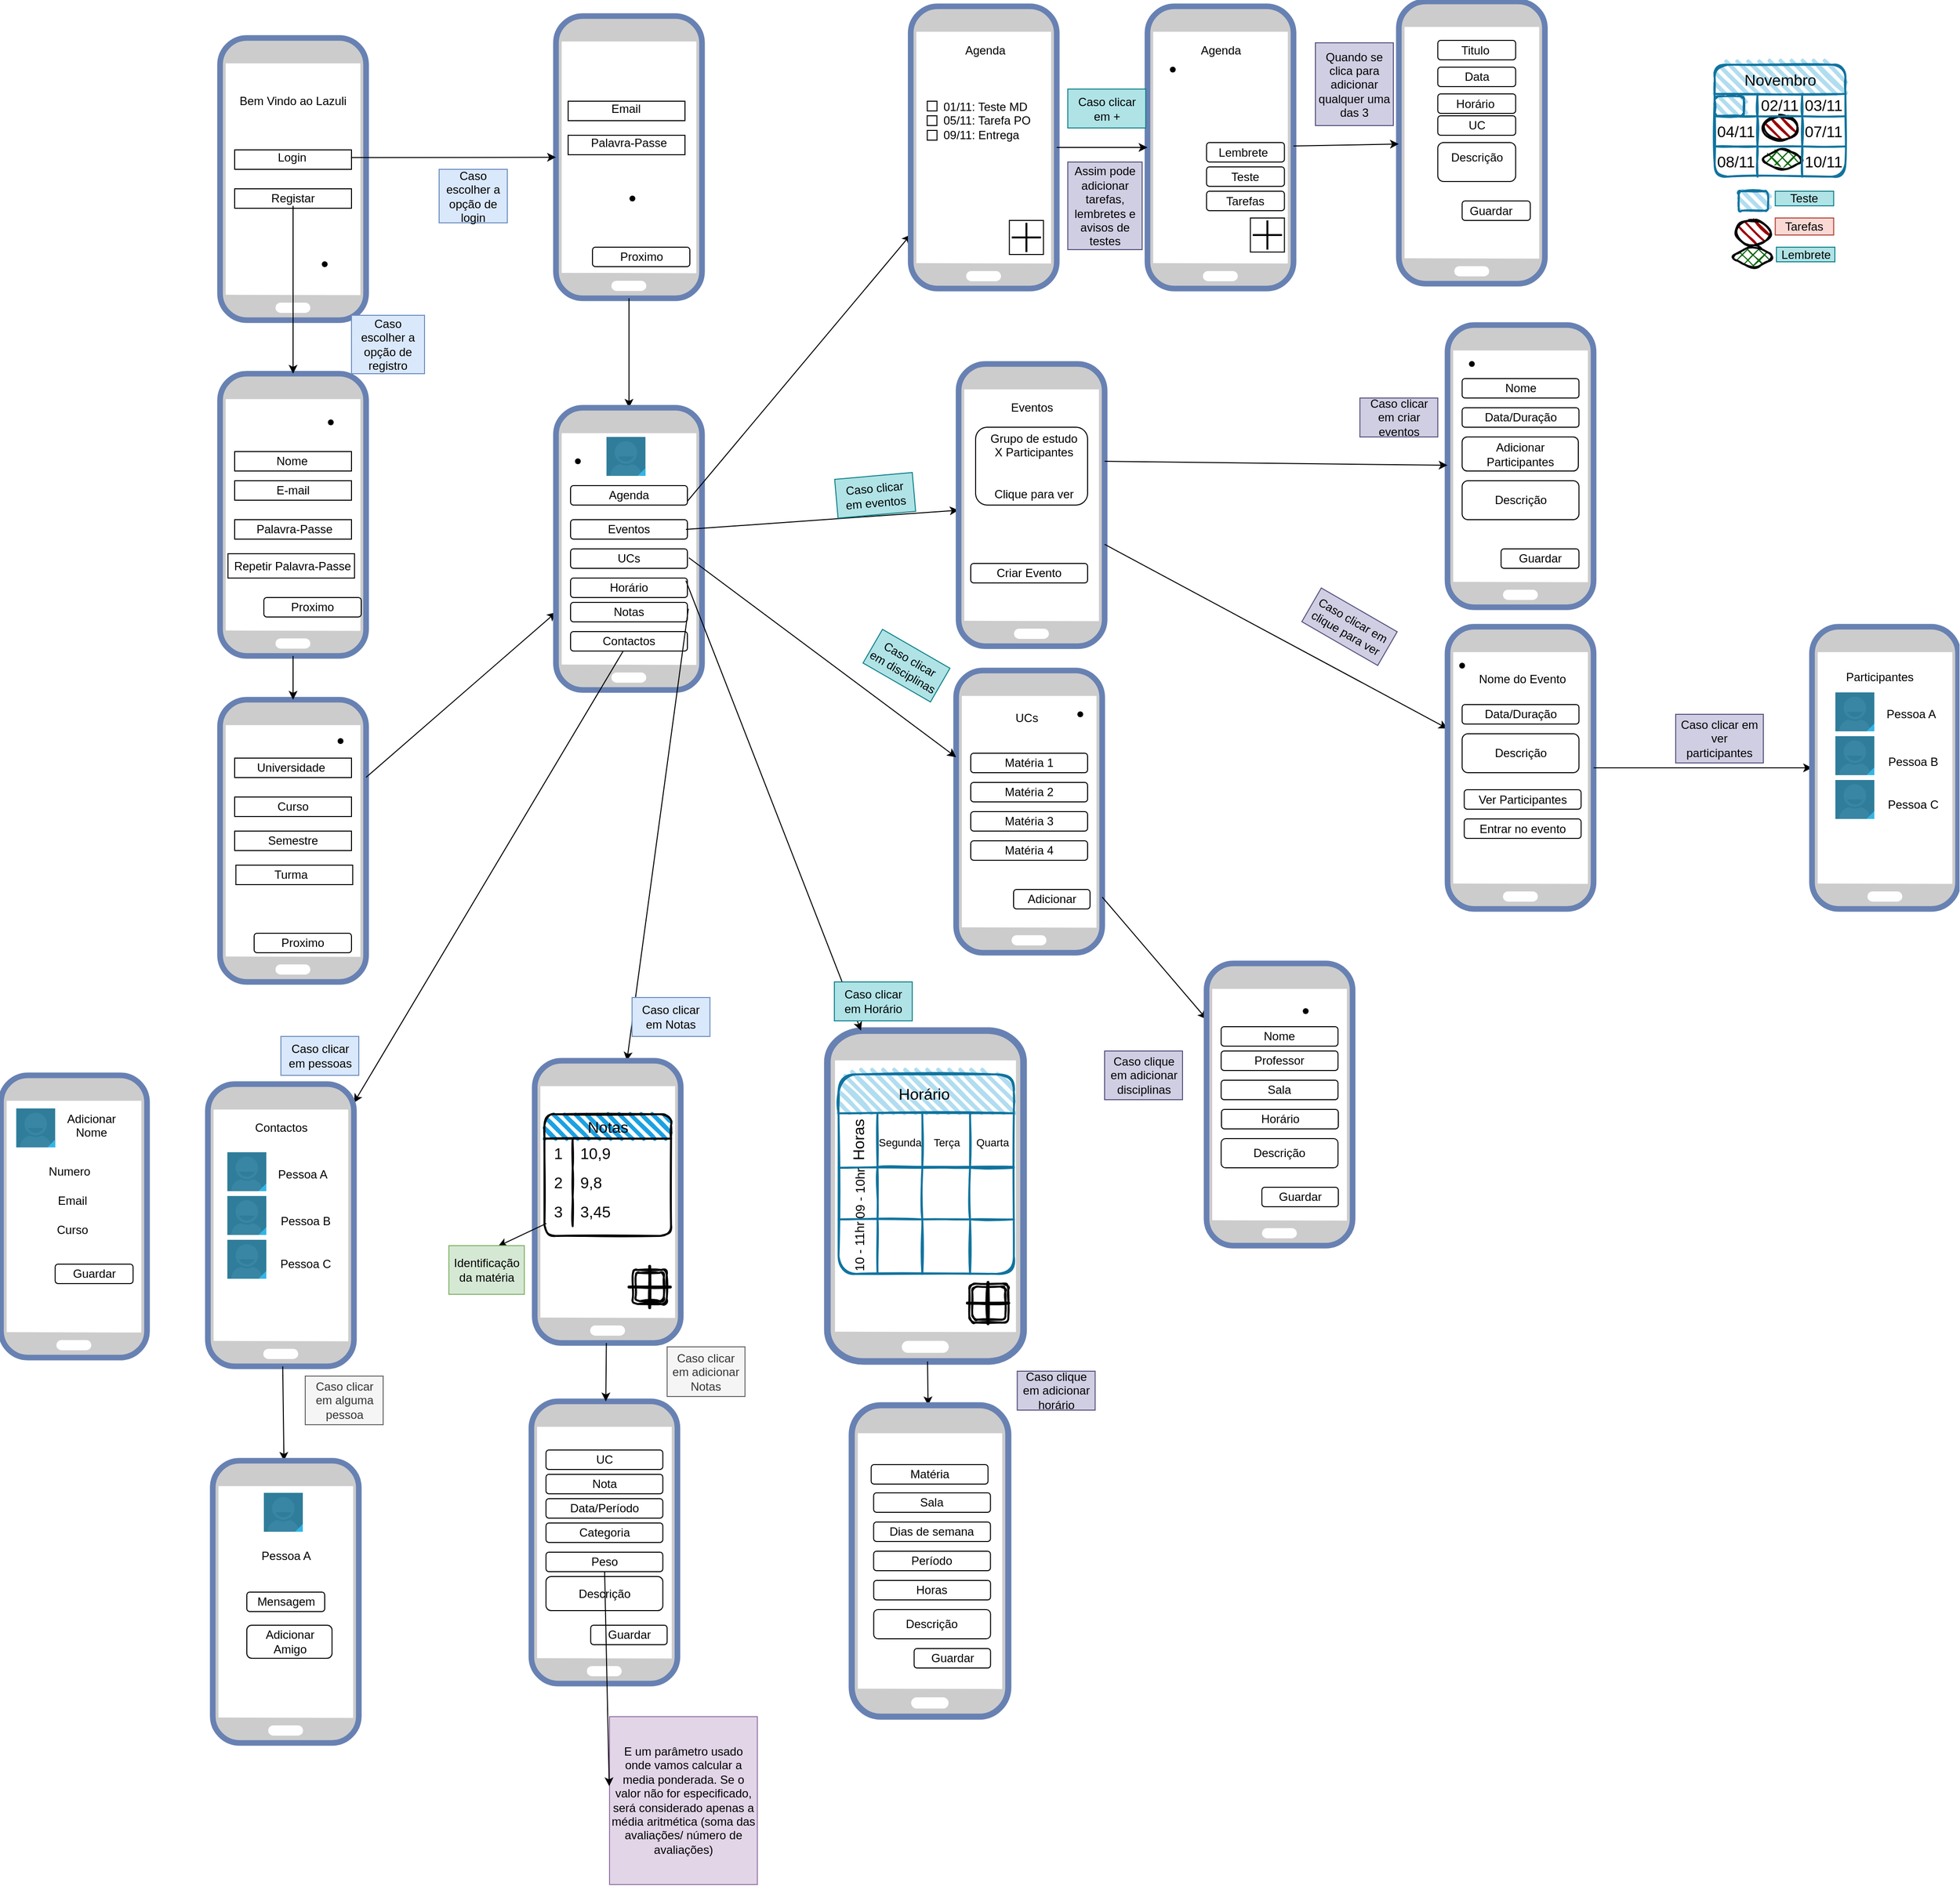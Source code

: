<mxfile version="22.1.3" type="github">
  <diagram name="Página-1" id="cAdCbIKFTUZtztD2IjbC">
    <mxGraphModel dx="2890" dy="2303" grid="1" gridSize="10" guides="1" tooltips="1" connect="0" arrows="1" fold="1" page="1" pageScale="1" pageWidth="1169" pageHeight="827" math="0" shadow="0">
      <root>
        <mxCell id="0" />
        <mxCell id="1" parent="0" />
        <mxCell id="0KVhF8V3gHxktLooKfaU-1" value="" style="fontColor=#0066CC;verticalAlign=top;verticalLabelPosition=bottom;labelPosition=center;align=center;html=1;outlineConnect=0;fillColor=#CCCCCC;strokeColor=#6881B3;gradientColor=none;gradientDirection=north;strokeWidth=2;shape=mxgraph.networks.mobile;" parent="1" vertex="1">
          <mxGeometry x="125" y="-925" width="150" height="290" as="geometry" />
        </mxCell>
        <mxCell id="VMad6JrgPlULfduizpKx-3" value="" style="rounded=0;whiteSpace=wrap;html=1;" parent="1" vertex="1">
          <mxGeometry x="140" y="-810" width="120" height="20" as="geometry" />
        </mxCell>
        <mxCell id="VMad6JrgPlULfduizpKx-5" value="" style="rounded=0;whiteSpace=wrap;html=1;" parent="1" vertex="1">
          <mxGeometry x="140" y="-770" width="120" height="20" as="geometry" />
        </mxCell>
        <mxCell id="VMad6JrgPlULfduizpKx-17" value="Registar" style="text;html=1;strokeColor=none;fillColor=none;align=center;verticalAlign=middle;whiteSpace=wrap;rounded=0;" parent="1" vertex="1">
          <mxGeometry x="170" y="-767.5" width="60" height="15" as="geometry" />
        </mxCell>
        <mxCell id="VMad6JrgPlULfduizpKx-16" value="Login" style="text;html=1;strokeColor=none;fillColor=none;align=center;verticalAlign=middle;whiteSpace=wrap;rounded=0;" parent="1" vertex="1">
          <mxGeometry x="168.75" y="-810" width="60" height="15" as="geometry" />
        </mxCell>
        <mxCell id="0KVhF8V3gHxktLooKfaU-6" value="" style="fontColor=#0066CC;verticalAlign=top;verticalLabelPosition=bottom;labelPosition=center;align=center;html=1;outlineConnect=0;fillColor=#CCCCCC;strokeColor=#6881B3;gradientColor=none;gradientDirection=north;strokeWidth=2;shape=mxgraph.networks.mobile;" parent="1" vertex="1">
          <mxGeometry x="470" y="-947.5" width="150" height="290" as="geometry" />
        </mxCell>
        <mxCell id="0KVhF8V3gHxktLooKfaU-8" value="" style="fontColor=#0066CC;verticalAlign=top;verticalLabelPosition=bottom;labelPosition=center;align=center;html=1;outlineConnect=0;fillColor=#CCCCCC;strokeColor=#6881B3;gradientColor=none;gradientDirection=north;strokeWidth=2;shape=mxgraph.networks.mobile;" parent="1" vertex="1">
          <mxGeometry x="125" y="-245" width="150" height="290" as="geometry" />
        </mxCell>
        <mxCell id="VMad6JrgPlULfduizpKx-15" value="" style="rounded=0;whiteSpace=wrap;html=1;" parent="1" vertex="1">
          <mxGeometry x="482.5" y="-825" width="120" height="20" as="geometry" />
        </mxCell>
        <mxCell id="VMad6JrgPlULfduizpKx-19" value="Palavra-Passe" style="text;html=1;strokeColor=none;fillColor=none;align=center;verticalAlign=middle;whiteSpace=wrap;rounded=0;" parent="1" vertex="1">
          <mxGeometry x="491.25" y="-822.5" width="107.5" height="10" as="geometry" />
        </mxCell>
        <mxCell id="VMad6JrgPlULfduizpKx-14" value="" style="rounded=0;whiteSpace=wrap;html=1;" parent="1" vertex="1">
          <mxGeometry x="482.5" y="-860" width="120" height="20" as="geometry" />
        </mxCell>
        <mxCell id="VMad6JrgPlULfduizpKx-18" value="Email" style="text;html=1;strokeColor=none;fillColor=none;align=center;verticalAlign=middle;whiteSpace=wrap;rounded=0;" parent="1" vertex="1">
          <mxGeometry x="513.75" y="-855" width="56.25" height="5" as="geometry" />
        </mxCell>
        <mxCell id="0KVhF8V3gHxktLooKfaU-7" value="" style="fontColor=#0066CC;verticalAlign=top;verticalLabelPosition=bottom;labelPosition=center;align=center;html=1;outlineConnect=0;fillColor=#CCCCCC;strokeColor=#6881B3;gradientColor=none;gradientDirection=north;strokeWidth=2;shape=mxgraph.networks.mobile;" parent="1" vertex="1">
          <mxGeometry x="125" y="-580" width="150" height="290" as="geometry" />
        </mxCell>
        <mxCell id="VMad6JrgPlULfduizpKx-12" value="" style="rounded=0;whiteSpace=wrap;html=1;" parent="1" vertex="1">
          <mxGeometry x="140" y="-470" width="120" height="20" as="geometry" />
        </mxCell>
        <mxCell id="VMad6JrgPlULfduizpKx-10" value="" style="rounded=0;whiteSpace=wrap;html=1;" parent="1" vertex="1">
          <mxGeometry x="140" y="-500" width="120" height="20" as="geometry" />
        </mxCell>
        <mxCell id="VMad6JrgPlULfduizpKx-25" value="" style="rounded=0;whiteSpace=wrap;html=1;" parent="1" vertex="1">
          <mxGeometry x="133.13" y="-395" width="130" height="25" as="geometry" />
        </mxCell>
        <mxCell id="VMad6JrgPlULfduizpKx-27" value="Repetir Palavra-Passe" style="text;html=1;strokeColor=none;fillColor=none;align=center;verticalAlign=middle;whiteSpace=wrap;rounded=0;" parent="1" vertex="1">
          <mxGeometry x="132.5" y="-390" width="132.5" height="15" as="geometry" />
        </mxCell>
        <mxCell id="VMad6JrgPlULfduizpKx-20" value="Nome" style="text;html=1;strokeColor=none;fillColor=none;align=center;verticalAlign=middle;whiteSpace=wrap;rounded=0;" parent="1" vertex="1">
          <mxGeometry x="165" y="-495" width="67.5" height="10" as="geometry" />
        </mxCell>
        <mxCell id="VMad6JrgPlULfduizpKx-22" value="E-mail" style="text;html=1;strokeColor=none;fillColor=none;align=center;verticalAlign=middle;whiteSpace=wrap;rounded=0;" parent="1" vertex="1">
          <mxGeometry x="170" y="-465" width="60" height="10" as="geometry" />
        </mxCell>
        <mxCell id="0KVhF8V3gHxktLooKfaU-18" value="" style="rounded=0;whiteSpace=wrap;html=1;" parent="1" vertex="1">
          <mxGeometry x="140" y="-430" width="120" height="20" as="geometry" />
        </mxCell>
        <mxCell id="VMad6JrgPlULfduizpKx-23" value="Palavra-Passe" style="text;html=1;strokeColor=none;fillColor=none;align=center;verticalAlign=middle;whiteSpace=wrap;rounded=0;" parent="1" vertex="1">
          <mxGeometry x="153.75" y="-425" width="95" height="10" as="geometry" />
        </mxCell>
        <mxCell id="0KVhF8V3gHxktLooKfaU-20" value="" style="rounded=0;whiteSpace=wrap;html=1;" parent="1" vertex="1">
          <mxGeometry x="140" y="-185" width="120" height="20" as="geometry" />
        </mxCell>
        <mxCell id="0KVhF8V3gHxktLooKfaU-21" value="Universidade" style="text;html=1;strokeColor=none;fillColor=none;align=center;verticalAlign=middle;whiteSpace=wrap;rounded=0;" parent="1" vertex="1">
          <mxGeometry x="166.25" y="-182.5" width="63.75" height="15" as="geometry" />
        </mxCell>
        <mxCell id="0KVhF8V3gHxktLooKfaU-23" value="" style="rounded=0;whiteSpace=wrap;html=1;" parent="1" vertex="1">
          <mxGeometry x="140" y="-145" width="120" height="20" as="geometry" />
        </mxCell>
        <mxCell id="Im8DkBv-oJB0yEAL4bMb-1" value="" style="endArrow=classic;html=1;rounded=0;" parent="1" source="0KVhF8V3gHxktLooKfaU-8" target="PIecZ1-pUtgp4aDP-7Yr-34" edge="1">
          <mxGeometry width="50" height="50" relative="1" as="geometry">
            <mxPoint x="965" y="560" as="sourcePoint" />
            <mxPoint x="285" y="430" as="targetPoint" />
          </mxGeometry>
        </mxCell>
        <mxCell id="Im8DkBv-oJB0yEAL4bMb-4" value="Caso escolher a opção de registro" style="text;html=1;strokeColor=#6c8ebf;fillColor=#dae8fc;align=center;verticalAlign=middle;whiteSpace=wrap;rounded=0;" parent="1" vertex="1">
          <mxGeometry x="260" y="-640" width="75" height="60" as="geometry" />
        </mxCell>
        <mxCell id="Im8DkBv-oJB0yEAL4bMb-5" value="Caso escolher a opção de login" style="text;html=1;strokeColor=#6c8ebf;fillColor=#dae8fc;align=center;verticalAlign=middle;whiteSpace=wrap;rounded=0;" parent="1" vertex="1">
          <mxGeometry x="350" y="-790" width="70" height="55" as="geometry" />
        </mxCell>
        <mxCell id="Im8DkBv-oJB0yEAL4bMb-8" value="" style="endArrow=classic;html=1;rounded=0;" parent="1" source="0KVhF8V3gHxktLooKfaU-6" target="PIecZ1-pUtgp4aDP-7Yr-34" edge="1">
          <mxGeometry width="50" height="50" relative="1" as="geometry">
            <mxPoint x="280" y="110" as="sourcePoint" />
            <mxPoint x="985" y="-40" as="targetPoint" />
          </mxGeometry>
        </mxCell>
        <mxCell id="Im8DkBv-oJB0yEAL4bMb-9" value="Proximo" style="rounded=1;whiteSpace=wrap;html=1;" parent="1" vertex="1">
          <mxGeometry x="507.5" y="-710" width="100" height="20" as="geometry" />
        </mxCell>
        <mxCell id="Im8DkBv-oJB0yEAL4bMb-14" value="Bem Vindo ao Lazuli" style="text;html=1;strokeColor=none;fillColor=none;align=center;verticalAlign=middle;whiteSpace=wrap;rounded=0;" parent="1" vertex="1">
          <mxGeometry x="140" y="-875" width="120" height="30" as="geometry" />
        </mxCell>
        <mxCell id="zmDIpyJvA4lZAGfdypss-1" value="Proximo" style="rounded=1;whiteSpace=wrap;html=1;" parent="1" vertex="1">
          <mxGeometry x="170" y="-350" width="100" height="20" as="geometry" />
        </mxCell>
        <mxCell id="zmDIpyJvA4lZAGfdypss-3" value="Proximo" style="rounded=1;whiteSpace=wrap;html=1;" parent="1" vertex="1">
          <mxGeometry x="160" y="-5" width="100" height="20" as="geometry" />
        </mxCell>
        <mxCell id="PIecZ1-pUtgp4aDP-7Yr-6" value="" style="endArrow=classic;html=1;rounded=0;" parent="1" source="0KVhF8V3gHxktLooKfaU-7" target="0KVhF8V3gHxktLooKfaU-8" edge="1">
          <mxGeometry width="50" height="50" relative="1" as="geometry">
            <mxPoint x="275" y="-160" as="sourcePoint" />
            <mxPoint x="825" y="-300" as="targetPoint" />
          </mxGeometry>
        </mxCell>
        <mxCell id="PIecZ1-pUtgp4aDP-7Yr-7" value="" style="endArrow=classic;html=1;rounded=0;exitX=0.995;exitY=0.395;exitDx=0;exitDy=0;exitPerimeter=0;" parent="1" source="VMad6JrgPlULfduizpKx-3" target="0KVhF8V3gHxktLooKfaU-6" edge="1">
          <mxGeometry width="50" height="50" relative="1" as="geometry">
            <mxPoint x="620" y="-550" as="sourcePoint" />
            <mxPoint x="490" y="-690" as="targetPoint" />
            <Array as="points" />
          </mxGeometry>
        </mxCell>
        <mxCell id="PIecZ1-pUtgp4aDP-7Yr-8" value="" style="endArrow=classic;html=1;rounded=0;" parent="1" source="VMad6JrgPlULfduizpKx-17" target="0KVhF8V3gHxktLooKfaU-7" edge="1">
          <mxGeometry width="50" height="50" relative="1" as="geometry">
            <mxPoint x="290" y="-520" as="sourcePoint" />
            <mxPoint x="120" y="-670" as="targetPoint" />
            <Array as="points" />
          </mxGeometry>
        </mxCell>
        <mxCell id="PIecZ1-pUtgp4aDP-7Yr-16" value="Semestre" style="rounded=0;whiteSpace=wrap;html=1;" parent="1" vertex="1">
          <mxGeometry x="140" y="-110" width="120" height="20" as="geometry" />
        </mxCell>
        <mxCell id="PIecZ1-pUtgp4aDP-7Yr-17" value="" style="rounded=0;whiteSpace=wrap;html=1;" parent="1" vertex="1">
          <mxGeometry x="141.25" y="-75" width="120" height="20" as="geometry" />
        </mxCell>
        <mxCell id="PIecZ1-pUtgp4aDP-7Yr-19" value="Curso" style="text;html=1;strokeColor=none;fillColor=none;align=center;verticalAlign=middle;whiteSpace=wrap;rounded=0;" parent="1" vertex="1">
          <mxGeometry x="170" y="-140" width="60" height="10" as="geometry" />
        </mxCell>
        <mxCell id="PIecZ1-pUtgp4aDP-7Yr-22" value="Turma" style="text;html=1;strokeColor=none;fillColor=none;align=center;verticalAlign=middle;whiteSpace=wrap;rounded=0;" parent="1" vertex="1">
          <mxGeometry x="168.13" y="-70" width="60" height="10" as="geometry" />
        </mxCell>
        <mxCell id="PIecZ1-pUtgp4aDP-7Yr-34" value="" style="fontColor=#0066CC;verticalAlign=top;verticalLabelPosition=bottom;labelPosition=center;align=center;html=1;outlineConnect=0;fillColor=#CCCCCC;strokeColor=#6881B3;gradientColor=none;gradientDirection=north;strokeWidth=2;shape=mxgraph.networks.mobile;" parent="1" vertex="1">
          <mxGeometry x="470" y="-545" width="150" height="290" as="geometry" />
        </mxCell>
        <mxCell id="PIecZ1-pUtgp4aDP-7Yr-35" value="Agenda" style="rounded=1;whiteSpace=wrap;html=1;" parent="1" vertex="1">
          <mxGeometry x="485" y="-465" width="120" height="20" as="geometry" />
        </mxCell>
        <mxCell id="PIecZ1-pUtgp4aDP-7Yr-36" value="Horário" style="rounded=1;whiteSpace=wrap;html=1;" parent="1" vertex="1">
          <mxGeometry x="485" y="-370" width="120" height="20" as="geometry" />
        </mxCell>
        <mxCell id="PIecZ1-pUtgp4aDP-7Yr-37" value="UCs" style="rounded=1;whiteSpace=wrap;html=1;" parent="1" vertex="1">
          <mxGeometry x="485" y="-400" width="120" height="20" as="geometry" />
        </mxCell>
        <mxCell id="PIecZ1-pUtgp4aDP-7Yr-38" value="Eventos" style="rounded=1;whiteSpace=wrap;html=1;" parent="1" vertex="1">
          <mxGeometry x="485" y="-430" width="120" height="20" as="geometry" />
        </mxCell>
        <mxCell id="PIecZ1-pUtgp4aDP-7Yr-39" value="Notas" style="rounded=1;whiteSpace=wrap;html=1;" parent="1" vertex="1">
          <mxGeometry x="485" y="-345" width="120" height="20" as="geometry" />
        </mxCell>
        <mxCell id="PIecZ1-pUtgp4aDP-7Yr-40" value="" style="endArrow=classic;html=1;rounded=0;exitX=1;exitY=0.8;exitDx=0;exitDy=0;exitPerimeter=0;" parent="1" source="PIecZ1-pUtgp4aDP-7Yr-35" target="PIecZ1-pUtgp4aDP-7Yr-42" edge="1">
          <mxGeometry width="50" height="50" relative="1" as="geometry">
            <mxPoint x="980" y="260" as="sourcePoint" />
            <mxPoint x="985" y="390" as="targetPoint" />
          </mxGeometry>
        </mxCell>
        <mxCell id="PIecZ1-pUtgp4aDP-7Yr-42" value="" style="fontColor=#0066CC;verticalAlign=top;verticalLabelPosition=bottom;labelPosition=center;align=center;html=1;outlineConnect=0;fillColor=#CCCCCC;strokeColor=#6881B3;gradientColor=none;gradientDirection=north;strokeWidth=2;shape=mxgraph.networks.mobile;" parent="1" vertex="1">
          <mxGeometry x="834.33" y="-957.5" width="150" height="290" as="geometry" />
        </mxCell>
        <mxCell id="PIecZ1-pUtgp4aDP-7Yr-49" value="" style="endArrow=classic;html=1;rounded=0;" parent="1" source="PIecZ1-pUtgp4aDP-7Yr-58" target="PIecZ1-pUtgp4aDP-7Yr-51" edge="1">
          <mxGeometry width="50" height="50" relative="1" as="geometry">
            <mxPoint x="810" y="410" as="sourcePoint" />
            <mxPoint x="1270" y="-80" as="targetPoint" />
          </mxGeometry>
        </mxCell>
        <mxCell id="PIecZ1-pUtgp4aDP-7Yr-50" value="" style="endArrow=classic;html=1;rounded=0;exitX=0.987;exitY=0.5;exitDx=0;exitDy=0;exitPerimeter=0;" parent="1" source="PIecZ1-pUtgp4aDP-7Yr-38" target="PIecZ1-pUtgp4aDP-7Yr-52" edge="1">
          <mxGeometry width="50" height="50" relative="1" as="geometry">
            <mxPoint x="1060.0" y="135.0" as="sourcePoint" />
            <mxPoint x="1370" y="236.37" as="targetPoint" />
            <Array as="points" />
          </mxGeometry>
        </mxCell>
        <mxCell id="PIecZ1-pUtgp4aDP-7Yr-51" value="" style="fontColor=#0066CC;verticalAlign=top;verticalLabelPosition=bottom;labelPosition=center;align=center;html=1;outlineConnect=0;fillColor=#CCCCCC;strokeColor=#6881B3;gradientColor=none;gradientDirection=north;strokeWidth=2;shape=mxgraph.networks.mobile;" parent="1" vertex="1">
          <mxGeometry x="112.5" y="150" width="150" height="290" as="geometry" />
        </mxCell>
        <mxCell id="PIecZ1-pUtgp4aDP-7Yr-52" value="" style="fontColor=#0066CC;verticalAlign=top;verticalLabelPosition=bottom;labelPosition=center;align=center;html=1;outlineConnect=0;fillColor=#CCCCCC;strokeColor=#6881B3;gradientColor=none;gradientDirection=north;strokeWidth=2;shape=mxgraph.networks.mobile;" parent="1" vertex="1">
          <mxGeometry x="883.5" y="-590" width="150" height="290" as="geometry" />
        </mxCell>
        <mxCell id="PIecZ1-pUtgp4aDP-7Yr-54" value="" style="verticalLabelPosition=bottom;verticalAlign=top;html=1;shadow=0;dashed=0;strokeWidth=1;shape=mxgraph.android.contact_badge_pressed;sketch=0;" parent="1" vertex="1">
          <mxGeometry x="132.5" y="220" width="40" height="40" as="geometry" />
        </mxCell>
        <mxCell id="PIecZ1-pUtgp4aDP-7Yr-55" value="" style="verticalLabelPosition=bottom;verticalAlign=top;html=1;shadow=0;dashed=0;strokeWidth=1;shape=mxgraph.android.contact_badge_pressed;sketch=0;" parent="1" vertex="1">
          <mxGeometry x="132.5" y="310" width="40" height="40" as="geometry" />
        </mxCell>
        <mxCell id="PIecZ1-pUtgp4aDP-7Yr-57" value="Contactos" style="text;html=1;strokeColor=none;fillColor=none;align=center;verticalAlign=middle;whiteSpace=wrap;rounded=0;" parent="1" vertex="1">
          <mxGeometry x="152.5" y="175" width="70" height="40" as="geometry" />
        </mxCell>
        <mxCell id="PIecZ1-pUtgp4aDP-7Yr-58" value="Contactos" style="rounded=1;whiteSpace=wrap;html=1;" parent="1" vertex="1">
          <mxGeometry x="485" y="-315" width="120" height="20" as="geometry" />
        </mxCell>
        <mxCell id="PIecZ1-pUtgp4aDP-7Yr-67" value="Pessoa B" style="text;html=1;strokeColor=none;fillColor=none;align=center;verticalAlign=middle;whiteSpace=wrap;rounded=0;" parent="1" vertex="1">
          <mxGeometry x="182.5" y="276" width="60" height="30" as="geometry" />
        </mxCell>
        <mxCell id="PIecZ1-pUtgp4aDP-7Yr-68" value="Pessoa C" style="text;html=1;strokeColor=none;fillColor=none;align=center;verticalAlign=middle;whiteSpace=wrap;rounded=0;" parent="1" vertex="1">
          <mxGeometry x="182.5" y="320" width="60" height="30" as="geometry" />
        </mxCell>
        <mxCell id="PIecZ1-pUtgp4aDP-7Yr-70" value="Caso clicar em pessoas" style="text;html=1;strokeColor=#6c8ebf;fillColor=#dae8fc;align=center;verticalAlign=middle;whiteSpace=wrap;rounded=0;rotation=0;" parent="1" vertex="1">
          <mxGeometry x="187.5" y="101" width="80" height="40" as="geometry" />
        </mxCell>
        <mxCell id="PIecZ1-pUtgp4aDP-7Yr-71" value="Eventos" style="text;html=1;strokeColor=none;fillColor=none;align=center;verticalAlign=middle;whiteSpace=wrap;rounded=0;" parent="1" vertex="1">
          <mxGeometry x="928.5" y="-560" width="60" height="30" as="geometry" />
        </mxCell>
        <mxCell id="PIecZ1-pUtgp4aDP-7Yr-72" value="Caso clicar em eventos" style="text;html=1;strokeColor=#0e8088;fillColor=#b0e3e6;align=center;verticalAlign=middle;whiteSpace=wrap;rounded=0;rotation=-5;" parent="1" vertex="1">
          <mxGeometry x="757.83" y="-475" width="80" height="40" as="geometry" />
        </mxCell>
        <mxCell id="PIecZ1-pUtgp4aDP-7Yr-73" value="Caso clicar em agenda" style="text;html=1;strokeColor=none;fillColor=none;align=center;verticalAlign=middle;whiteSpace=wrap;rounded=0;rotation=0;" parent="1" vertex="1">
          <mxGeometry x="-65.0" y="370" width="80" height="40" as="geometry" />
        </mxCell>
        <mxCell id="PIecZ1-pUtgp4aDP-7Yr-75" value="Agenda" style="text;html=1;strokeColor=none;fillColor=none;align=center;verticalAlign=middle;whiteSpace=wrap;rounded=0;" parent="1" vertex="1">
          <mxGeometry x="880.67" y="-927.5" width="60" height="30" as="geometry" />
        </mxCell>
        <mxCell id="PIecZ1-pUtgp4aDP-7Yr-78" value="" style="whiteSpace=wrap;html=1;aspect=fixed;" parent="1" vertex="1">
          <mxGeometry x="935.67" y="-737.5" width="35" height="35" as="geometry" />
        </mxCell>
        <mxCell id="PIecZ1-pUtgp4aDP-7Yr-84" value="" style="line;strokeWidth=2;direction=south;html=1;" parent="1" vertex="1">
          <mxGeometry x="948.17" y="-735" width="10" height="30" as="geometry" />
        </mxCell>
        <mxCell id="PIecZ1-pUtgp4aDP-7Yr-85" value="" style="line;strokeWidth=2;html=1;" parent="1" vertex="1">
          <mxGeometry x="938.17" y="-725" width="30" height="10" as="geometry" />
        </mxCell>
        <mxCell id="PIecZ1-pUtgp4aDP-7Yr-98" value="" style="rounded=1;whiteSpace=wrap;html=1;" parent="1" vertex="1">
          <mxGeometry x="901" y="-525" width="115" height="80" as="geometry" />
        </mxCell>
        <mxCell id="PIecZ1-pUtgp4aDP-7Yr-99" value="Grupo de estudo&lt;br&gt;X Participantes&lt;br&gt;&lt;br&gt;&lt;br&gt;Clique para ver" style="text;html=1;strokeColor=none;fillColor=none;align=center;verticalAlign=middle;whiteSpace=wrap;rounded=0;" parent="1" vertex="1">
          <mxGeometry x="911.58" y="-505" width="97.5" height="40" as="geometry" />
        </mxCell>
        <mxCell id="PIecZ1-pUtgp4aDP-7Yr-100" value="Criar Evento" style="rounded=1;whiteSpace=wrap;html=1;" parent="1" vertex="1">
          <mxGeometry x="896" y="-385" width="120" height="20" as="geometry" />
        </mxCell>
        <mxCell id="m-_DFbzXISbO1GzNLeAH-19" value="" style="fontColor=#0066CC;verticalAlign=top;verticalLabelPosition=bottom;labelPosition=center;align=center;html=1;outlineConnect=0;fillColor=#CCCCCC;strokeColor=#6881B3;gradientColor=none;gradientDirection=north;strokeWidth=2;shape=mxgraph.networks.mobile;" parent="1" vertex="1">
          <mxGeometry x="1077.5" y="-957.5" width="150" height="290" as="geometry" />
        </mxCell>
        <mxCell id="m-_DFbzXISbO1GzNLeAH-20" value="" style="endArrow=classic;html=1;rounded=0;" parent="1" source="PIecZ1-pUtgp4aDP-7Yr-42" target="m-_DFbzXISbO1GzNLeAH-19" edge="1">
          <mxGeometry width="50" height="50" relative="1" as="geometry">
            <mxPoint x="1045.67" y="-907.5" as="sourcePoint" />
            <mxPoint x="1045.67" y="-767.5" as="targetPoint" />
          </mxGeometry>
        </mxCell>
        <mxCell id="m-_DFbzXISbO1GzNLeAH-21" value="Caso clicar em +" style="text;html=1;strokeColor=#0e8088;fillColor=#b0e3e6;align=center;verticalAlign=middle;whiteSpace=wrap;rounded=0;rotation=0;" parent="1" vertex="1">
          <mxGeometry x="995.67" y="-872.5" width="80" height="40" as="geometry" />
        </mxCell>
        <mxCell id="m-_DFbzXISbO1GzNLeAH-25" value="" style="whiteSpace=wrap;html=1;aspect=fixed;" parent="1" vertex="1">
          <mxGeometry x="1183.17" y="-740" width="35" height="35" as="geometry" />
        </mxCell>
        <mxCell id="m-_DFbzXISbO1GzNLeAH-23" value="" style="line;strokeWidth=2;html=1;" parent="1" vertex="1">
          <mxGeometry x="1185.67" y="-727.5" width="30" height="10" as="geometry" />
        </mxCell>
        <mxCell id="m-_DFbzXISbO1GzNLeAH-24" value="" style="line;strokeWidth=2;direction=south;html=1;" parent="1" vertex="1">
          <mxGeometry x="1195.67" y="-737.5" width="10" height="30" as="geometry" />
        </mxCell>
        <mxCell id="m-_DFbzXISbO1GzNLeAH-27" value="" style="rounded=1;whiteSpace=wrap;html=1;" parent="1" vertex="1">
          <mxGeometry x="1138.17" y="-817.5" width="80" height="20" as="geometry" />
        </mxCell>
        <mxCell id="m-_DFbzXISbO1GzNLeAH-26" value="Lembrete" style="text;html=1;strokeColor=none;fillColor=none;align=center;verticalAlign=middle;whiteSpace=wrap;rounded=0;" parent="1" vertex="1">
          <mxGeometry x="1145.67" y="-822.5" width="60" height="30" as="geometry" />
        </mxCell>
        <mxCell id="m-_DFbzXISbO1GzNLeAH-28" value="" style="rounded=1;whiteSpace=wrap;html=1;" parent="1" vertex="1">
          <mxGeometry x="1138.17" y="-792.5" width="80" height="20" as="geometry" />
        </mxCell>
        <mxCell id="m-_DFbzXISbO1GzNLeAH-29" value="" style="rounded=1;whiteSpace=wrap;html=1;" parent="1" vertex="1">
          <mxGeometry x="1138.17" y="-767.5" width="80" height="20" as="geometry" />
        </mxCell>
        <mxCell id="m-_DFbzXISbO1GzNLeAH-30" value="Teste" style="text;html=1;strokeColor=none;fillColor=none;align=center;verticalAlign=middle;whiteSpace=wrap;rounded=0;" parent="1" vertex="1">
          <mxGeometry x="1148.17" y="-797.5" width="60" height="30" as="geometry" />
        </mxCell>
        <mxCell id="m-_DFbzXISbO1GzNLeAH-31" value="Tarefas" style="text;html=1;strokeColor=none;fillColor=none;align=center;verticalAlign=middle;whiteSpace=wrap;rounded=0;" parent="1" vertex="1">
          <mxGeometry x="1148.17" y="-772.5" width="60" height="30" as="geometry" />
        </mxCell>
        <mxCell id="m-_DFbzXISbO1GzNLeAH-45" value="Agenda" style="text;html=1;strokeColor=none;fillColor=none;align=center;verticalAlign=middle;whiteSpace=wrap;rounded=0;" parent="1" vertex="1">
          <mxGeometry x="1122.5" y="-927.5" width="60" height="30" as="geometry" />
        </mxCell>
        <mxCell id="m-_DFbzXISbO1GzNLeAH-50" value="" style="rounded=1;whiteSpace=wrap;html=1;strokeWidth=2;fillWeight=4;hachureGap=8;hachureAngle=45;fillColor=#b1ddf0;sketch=1;strokeColor=#10739e;align=center;verticalAlign=middle;fontFamily=Helvetica;fontSize=12;" parent="1" vertex="1">
          <mxGeometry x="1660" y="-865" width="30" height="20" as="geometry" />
        </mxCell>
        <mxCell id="m-_DFbzXISbO1GzNLeAH-51" value="" style="rounded=1;whiteSpace=wrap;html=1;strokeWidth=2;fillWeight=4;hachureGap=8;hachureAngle=45;fillColor=#b1ddf0;sketch=1;strokeColor=#10739e;align=center;verticalAlign=middle;fontFamily=Helvetica;fontSize=12;" parent="1" vertex="1">
          <mxGeometry x="1684.75" y="-767.5" width="30" height="20" as="geometry" />
        </mxCell>
        <mxCell id="m-_DFbzXISbO1GzNLeAH-52" value="" style="ellipse;whiteSpace=wrap;html=1;strokeWidth=2;fillWeight=2;hachureGap=8;fillColor=#990000;fillStyle=dots;sketch=1;rounded=1;hachureAngle=45;strokeColor=default;align=center;verticalAlign=middle;fontFamily=Helvetica;fontSize=12;fontColor=default;" parent="1" vertex="1">
          <mxGeometry x="1709.66" y="-845" width="35" height="25" as="geometry" />
        </mxCell>
        <mxCell id="m-_DFbzXISbO1GzNLeAH-53" value="" style="ellipse;whiteSpace=wrap;html=1;strokeWidth=2;fillWeight=2;hachureGap=8;fillColor=#990000;fillStyle=dots;sketch=1;rounded=1;hachureAngle=45;strokeColor=default;align=center;verticalAlign=middle;fontFamily=Helvetica;fontSize=12;fontColor=default;" parent="1" vertex="1">
          <mxGeometry x="1682.25" y="-737.5" width="35" height="25" as="geometry" />
        </mxCell>
        <mxCell id="m-_DFbzXISbO1GzNLeAH-54" value="" style="rhombus;whiteSpace=wrap;html=1;strokeWidth=2;fillWeight=-1;hachureGap=8;fillStyle=cross-hatch;fillColor=#006600;sketch=1;rounded=1;hachureAngle=45;strokeColor=default;align=center;verticalAlign=middle;fontFamily=Helvetica;fontSize=12;fontColor=default;" parent="1" vertex="1">
          <mxGeometry x="1706" y="-812.5" width="47.5" height="25" as="geometry" />
        </mxCell>
        <mxCell id="m-_DFbzXISbO1GzNLeAH-55" value="" style="rhombus;whiteSpace=wrap;html=1;strokeWidth=2;fillWeight=-1;hachureGap=8;fillStyle=cross-hatch;fillColor=#006600;sketch=1;rounded=1;hachureAngle=45;strokeColor=default;align=center;verticalAlign=middle;fontFamily=Helvetica;fontSize=12;fontColor=default;" parent="1" vertex="1">
          <mxGeometry x="1676" y="-712.5" width="47.5" height="25" as="geometry" />
        </mxCell>
        <mxCell id="m-_DFbzXISbO1GzNLeAH-56" value="Teste" style="text;html=1;strokeColor=#0e8088;fillColor=#b0e3e6;align=center;verticalAlign=middle;whiteSpace=wrap;rounded=0;" parent="1" vertex="1">
          <mxGeometry x="1722.25" y="-767.5" width="60" height="15" as="geometry" />
        </mxCell>
        <mxCell id="m-_DFbzXISbO1GzNLeAH-57" value="Tarefas" style="text;html=1;strokeColor=#ae4132;fillColor=#fad9d5;align=center;verticalAlign=middle;whiteSpace=wrap;rounded=0;" parent="1" vertex="1">
          <mxGeometry x="1722.25" y="-740" width="60" height="17.5" as="geometry" />
        </mxCell>
        <mxCell id="m-_DFbzXISbO1GzNLeAH-58" value="Lembrete" style="text;html=1;strokeColor=#0e8088;fillColor=#b0e3e6;align=center;verticalAlign=middle;whiteSpace=wrap;rounded=0;" parent="1" vertex="1">
          <mxGeometry x="1723.5" y="-710" width="60" height="15" as="geometry" />
        </mxCell>
        <mxCell id="m-_DFbzXISbO1GzNLeAH-59" value="&lt;ul&gt;&lt;li&gt;01/11: Teste MD&lt;/li&gt;&lt;li&gt;05/11: Tarefa PO&lt;/li&gt;&lt;li&gt;09/11: Entrega&lt;/li&gt;&lt;/ul&gt;" style="text;strokeColor=none;fillColor=none;html=1;whiteSpace=wrap;verticalAlign=middle;overflow=hidden;fontSize=12;fontFamily=Helvetica;fontColor=default;" parent="1" vertex="1">
          <mxGeometry x="826.34" y="-880" width="144.33" height="80" as="geometry" />
        </mxCell>
        <mxCell id="m-_DFbzXISbO1GzNLeAH-60" value="Assim pode adicionar tarefas, lembretes e avisos de testes" style="text;html=1;strokeColor=#56517e;fillColor=#d0cee2;align=center;verticalAlign=middle;whiteSpace=wrap;rounded=0;rotation=0;" parent="1" vertex="1">
          <mxGeometry x="995.67" y="-797.5" width="76.34" height="90" as="geometry" />
        </mxCell>
        <mxCell id="m-_DFbzXISbO1GzNLeAH-61" value="" style="fontColor=#0066CC;verticalAlign=top;verticalLabelPosition=bottom;labelPosition=center;align=center;html=1;outlineConnect=0;fillColor=#CCCCCC;strokeColor=#6881B3;gradientColor=none;gradientDirection=north;strokeWidth=2;shape=mxgraph.networks.mobile;" parent="1" vertex="1">
          <mxGeometry x="1335.67" y="-962.5" width="150" height="290" as="geometry" />
        </mxCell>
        <mxCell id="m-_DFbzXISbO1GzNLeAH-62" value="" style="endArrow=classic;html=1;rounded=0;" parent="1" source="m-_DFbzXISbO1GzNLeAH-19" target="m-_DFbzXISbO1GzNLeAH-61" edge="1">
          <mxGeometry width="50" height="50" relative="1" as="geometry">
            <mxPoint x="1218.17" y="-766.5" as="sourcePoint" />
            <mxPoint x="1310.17" y="-767.5" as="targetPoint" />
          </mxGeometry>
        </mxCell>
        <mxCell id="m-_DFbzXISbO1GzNLeAH-63" value="Quando se clica para adicionar qualquer uma das 3" style="text;html=1;strokeColor=#56517e;fillColor=#d0cee2;align=center;verticalAlign=middle;whiteSpace=wrap;rounded=0;rotation=0;" parent="1" vertex="1">
          <mxGeometry x="1250" y="-920" width="80" height="85" as="geometry" />
        </mxCell>
        <mxCell id="m-_DFbzXISbO1GzNLeAH-64" value="" style="rounded=1;whiteSpace=wrap;html=1;" parent="1" vertex="1">
          <mxGeometry x="1375.67" y="-922.5" width="80" height="20" as="geometry" />
        </mxCell>
        <mxCell id="m-_DFbzXISbO1GzNLeAH-66" value="" style="rounded=1;whiteSpace=wrap;html=1;" parent="1" vertex="1">
          <mxGeometry x="1375.67" y="-895" width="80" height="20" as="geometry" />
        </mxCell>
        <mxCell id="m-_DFbzXISbO1GzNLeAH-67" value="" style="rounded=1;whiteSpace=wrap;html=1;" parent="1" vertex="1">
          <mxGeometry x="1375.67" y="-867.5" width="80" height="20" as="geometry" />
        </mxCell>
        <mxCell id="m-_DFbzXISbO1GzNLeAH-68" value="" style="rounded=1;whiteSpace=wrap;html=1;" parent="1" vertex="1">
          <mxGeometry x="1375.67" y="-817.5" width="80" height="40" as="geometry" />
        </mxCell>
        <mxCell id="m-_DFbzXISbO1GzNLeAH-69" value="Titulo&amp;nbsp;" style="text;html=1;strokeColor=none;fillColor=none;align=center;verticalAlign=middle;whiteSpace=wrap;rounded=0;" parent="1" vertex="1">
          <mxGeometry x="1385.67" y="-927.5" width="60" height="30" as="geometry" />
        </mxCell>
        <mxCell id="m-_DFbzXISbO1GzNLeAH-71" value="Data" style="text;html=1;strokeColor=none;fillColor=none;align=center;verticalAlign=middle;whiteSpace=wrap;rounded=0;" parent="1" vertex="1">
          <mxGeometry x="1385.67" y="-900" width="60" height="30" as="geometry" />
        </mxCell>
        <mxCell id="m-_DFbzXISbO1GzNLeAH-72" value="Horário&amp;nbsp;" style="text;html=1;strokeColor=none;fillColor=none;align=center;verticalAlign=middle;whiteSpace=wrap;rounded=0;" parent="1" vertex="1">
          <mxGeometry x="1385.67" y="-872.5" width="60" height="30" as="geometry" />
        </mxCell>
        <mxCell id="m-_DFbzXISbO1GzNLeAH-73" value="Descrição" style="text;html=1;strokeColor=none;fillColor=none;align=center;verticalAlign=middle;whiteSpace=wrap;rounded=0;" parent="1" vertex="1">
          <mxGeometry x="1385.67" y="-817.5" width="60" height="30" as="geometry" />
        </mxCell>
        <mxCell id="m-_DFbzXISbO1GzNLeAH-74" value="" style="rounded=1;whiteSpace=wrap;html=1;" parent="1" vertex="1">
          <mxGeometry x="1400.67" y="-757.5" width="70" height="20" as="geometry" />
        </mxCell>
        <mxCell id="m-_DFbzXISbO1GzNLeAH-75" value="Guardar" style="text;html=1;strokeColor=none;fillColor=none;align=center;verticalAlign=middle;whiteSpace=wrap;rounded=0;" parent="1" vertex="1">
          <mxGeometry x="1400.67" y="-762.5" width="59.33" height="30" as="geometry" />
        </mxCell>
        <mxCell id="m-_DFbzXISbO1GzNLeAH-80" value="" style="endArrow=classic;html=1;rounded=0;" parent="1" source="PIecZ1-pUtgp4aDP-7Yr-51" target="dBM1_o9W2WK-wo57AJQ_-4" edge="1">
          <mxGeometry width="50" height="50" relative="1" as="geometry">
            <mxPoint x="282.5" y="310" as="sourcePoint" />
            <mxPoint x="190" y="520" as="targetPoint" />
          </mxGeometry>
        </mxCell>
        <mxCell id="m-_DFbzXISbO1GzNLeAH-81" value="" style="fontColor=#0066CC;verticalAlign=top;verticalLabelPosition=bottom;labelPosition=center;align=center;html=1;outlineConnect=0;fillColor=#CCCCCC;strokeColor=#6881B3;gradientColor=none;gradientDirection=north;strokeWidth=2;shape=mxgraph.networks.mobile;" parent="1" vertex="1">
          <mxGeometry x="-100.0" y="141" width="150" height="290" as="geometry" />
        </mxCell>
        <mxCell id="m-_DFbzXISbO1GzNLeAH-82" value="Caso clicar em alguma pessoa" style="text;html=1;strokeColor=#666666;fillColor=#f5f5f5;align=center;verticalAlign=middle;whiteSpace=wrap;rounded=0;rotation=0;fontColor=#333333;" parent="1" vertex="1">
          <mxGeometry x="212.5" y="450" width="80" height="50" as="geometry" />
        </mxCell>
        <mxCell id="m-_DFbzXISbO1GzNLeAH-83" value="" style="verticalLabelPosition=bottom;verticalAlign=top;html=1;shadow=0;dashed=0;strokeWidth=1;shape=mxgraph.android.contact_badge_pressed;sketch=0;" parent="1" vertex="1">
          <mxGeometry x="-84.33" y="175" width="40" height="40" as="geometry" />
        </mxCell>
        <mxCell id="m-_DFbzXISbO1GzNLeAH-84" value="Adicionar" style="text;html=1;strokeColor=none;fillColor=none;align=center;verticalAlign=middle;whiteSpace=wrap;rounded=0;" parent="1" vertex="1">
          <mxGeometry x="-41.83" y="166" width="70" height="40" as="geometry" />
        </mxCell>
        <mxCell id="m-_DFbzXISbO1GzNLeAH-85" value="Nome" style="text;html=1;strokeColor=none;fillColor=none;align=center;verticalAlign=middle;whiteSpace=wrap;rounded=0;" parent="1" vertex="1">
          <mxGeometry x="-36.83" y="185" width="60" height="30" as="geometry" />
        </mxCell>
        <mxCell id="m-_DFbzXISbO1GzNLeAH-86" value="Numero" style="text;html=1;strokeColor=none;fillColor=none;align=center;verticalAlign=middle;whiteSpace=wrap;rounded=0;" parent="1" vertex="1">
          <mxGeometry x="-66.83" y="225" width="75" height="30" as="geometry" />
        </mxCell>
        <mxCell id="m-_DFbzXISbO1GzNLeAH-87" value="Email" style="text;html=1;strokeColor=none;fillColor=none;align=center;verticalAlign=middle;whiteSpace=wrap;rounded=0;" parent="1" vertex="1">
          <mxGeometry x="-64.33" y="255" width="75" height="30" as="geometry" />
        </mxCell>
        <mxCell id="m-_DFbzXISbO1GzNLeAH-88" value="Curso" style="text;html=1;strokeColor=none;fillColor=none;align=center;verticalAlign=middle;whiteSpace=wrap;rounded=0;" parent="1" vertex="1">
          <mxGeometry x="-64.33" y="285" width="75" height="30" as="geometry" />
        </mxCell>
        <mxCell id="m-_DFbzXISbO1GzNLeAH-90" value="" style="rounded=1;whiteSpace=wrap;html=1;" parent="1" vertex="1">
          <mxGeometry x="-44.33" y="335" width="80" height="20" as="geometry" />
        </mxCell>
        <mxCell id="m-_DFbzXISbO1GzNLeAH-91" value="Guardar" style="text;html=1;strokeColor=none;fillColor=none;align=center;verticalAlign=middle;whiteSpace=wrap;rounded=0;" parent="1" vertex="1">
          <mxGeometry x="-34.33" y="330" width="60" height="30" as="geometry" />
        </mxCell>
        <mxCell id="m-_DFbzXISbO1GzNLeAH-92" value="" style="fontColor=#0066CC;verticalAlign=top;verticalLabelPosition=bottom;labelPosition=center;align=center;html=1;outlineConnect=0;fillColor=#CCCCCC;strokeColor=#6881B3;gradientColor=none;gradientDirection=north;strokeWidth=2;shape=mxgraph.networks.mobile;" parent="1" vertex="1">
          <mxGeometry x="1385.67" y="-630" width="150" height="290" as="geometry" />
        </mxCell>
        <mxCell id="m-_DFbzXISbO1GzNLeAH-93" value="" style="endArrow=classic;html=1;rounded=0;" parent="1" target="m-_DFbzXISbO1GzNLeAH-92" edge="1">
          <mxGeometry width="50" height="50" relative="1" as="geometry">
            <mxPoint x="1033.5" y="-490" as="sourcePoint" />
            <mxPoint x="1133.5" y="-490" as="targetPoint" />
            <Array as="points" />
          </mxGeometry>
        </mxCell>
        <mxCell id="m-_DFbzXISbO1GzNLeAH-94" value="Nome" style="rounded=1;whiteSpace=wrap;html=1;" parent="1" vertex="1">
          <mxGeometry x="1400.67" y="-575" width="120" height="20" as="geometry" />
        </mxCell>
        <mxCell id="m-_DFbzXISbO1GzNLeAH-95" value="Data/Duração" style="rounded=1;whiteSpace=wrap;html=1;" parent="1" vertex="1">
          <mxGeometry x="1400.67" y="-545" width="120" height="20" as="geometry" />
        </mxCell>
        <mxCell id="m-_DFbzXISbO1GzNLeAH-96" value="Adicionar Participantes" style="rounded=1;whiteSpace=wrap;html=1;" parent="1" vertex="1">
          <mxGeometry x="1400.67" y="-515" width="119.33" height="35" as="geometry" />
        </mxCell>
        <mxCell id="m-_DFbzXISbO1GzNLeAH-97" value="Descrição" style="rounded=1;whiteSpace=wrap;html=1;" parent="1" vertex="1">
          <mxGeometry x="1400.67" y="-470" width="120" height="40" as="geometry" />
        </mxCell>
        <mxCell id="m-_DFbzXISbO1GzNLeAH-98" value="Guardar" style="rounded=1;whiteSpace=wrap;html=1;" parent="1" vertex="1">
          <mxGeometry x="1440.67" y="-400" width="80" height="20" as="geometry" />
        </mxCell>
        <mxCell id="m-_DFbzXISbO1GzNLeAH-99" value="Caso clicar em criar eventos" style="text;html=1;strokeColor=#56517e;fillColor=#d0cee2;align=center;verticalAlign=middle;whiteSpace=wrap;rounded=0;rotation=0;" parent="1" vertex="1">
          <mxGeometry x="1295.67" y="-555" width="80" height="40" as="geometry" />
        </mxCell>
        <mxCell id="m-_DFbzXISbO1GzNLeAH-100" value="" style="endArrow=classic;html=1;rounded=0;exitX=1.008;exitY=0.327;exitDx=0;exitDy=0;exitPerimeter=0;" parent="1" source="PIecZ1-pUtgp4aDP-7Yr-39" target="m-_DFbzXISbO1GzNLeAH-101" edge="1">
          <mxGeometry width="50" height="50" relative="1" as="geometry">
            <mxPoint x="688.46" y="-150" as="sourcePoint" />
            <mxPoint x="688.46" y="210" as="targetPoint" />
          </mxGeometry>
        </mxCell>
        <mxCell id="m-_DFbzXISbO1GzNLeAH-101" value="" style="fontColor=#0066CC;verticalAlign=top;verticalLabelPosition=bottom;labelPosition=center;align=center;html=1;outlineConnect=0;fillColor=#CCCCCC;strokeColor=#6881B3;gradientColor=none;gradientDirection=north;strokeWidth=2;shape=mxgraph.networks.mobile;" parent="1" vertex="1">
          <mxGeometry x="448.17" y="126" width="150" height="290" as="geometry" />
        </mxCell>
        <mxCell id="m-_DFbzXISbO1GzNLeAH-102" value="" style="fontColor=#0066CC;verticalAlign=top;verticalLabelPosition=bottom;labelPosition=center;align=center;html=1;outlineConnect=0;fillColor=#CCCCCC;strokeColor=#6881B3;gradientColor=none;gradientDirection=north;strokeWidth=2;shape=mxgraph.networks.mobile;" parent="1" vertex="1">
          <mxGeometry x="748.75" y="95" width="201.5" height="340" as="geometry" />
        </mxCell>
        <mxCell id="m-_DFbzXISbO1GzNLeAH-103" value="" style="endArrow=classic;html=1;rounded=0;exitX=0.987;exitY=0.135;exitDx=0;exitDy=0;exitPerimeter=0;" parent="1" source="PIecZ1-pUtgp4aDP-7Yr-36" target="m-_DFbzXISbO1GzNLeAH-102" edge="1">
          <mxGeometry width="50" height="50" relative="1" as="geometry">
            <mxPoint x="690" y="-203" as="sourcePoint" />
            <mxPoint x="753" y="155" as="targetPoint" />
          </mxGeometry>
        </mxCell>
        <mxCell id="m-_DFbzXISbO1GzNLeAH-104" value="" style="fontColor=#0066CC;verticalAlign=top;verticalLabelPosition=bottom;labelPosition=center;align=center;html=1;outlineConnect=0;fillColor=#CCCCCC;strokeColor=#6881B3;gradientColor=none;gradientDirection=north;strokeWidth=2;shape=mxgraph.networks.mobile;" parent="1" vertex="1">
          <mxGeometry x="881.0" y="-275" width="150" height="290" as="geometry" />
        </mxCell>
        <mxCell id="m-_DFbzXISbO1GzNLeAH-105" value="" style="endArrow=classic;html=1;rounded=0;exitX=1.012;exitY=0.458;exitDx=0;exitDy=0;exitPerimeter=0;" parent="1" source="PIecZ1-pUtgp4aDP-7Yr-37" target="m-_DFbzXISbO1GzNLeAH-104" edge="1">
          <mxGeometry width="50" height="50" relative="1" as="geometry">
            <mxPoint x="710" y="-260" as="sourcePoint" />
            <mxPoint x="866" y="47" as="targetPoint" />
          </mxGeometry>
        </mxCell>
        <mxCell id="m-_DFbzXISbO1GzNLeAH-107" value="Caso clicar em disciplinas" style="text;html=1;strokeColor=#0e8088;fillColor=#b0e3e6;align=center;verticalAlign=middle;whiteSpace=wrap;rounded=0;rotation=30;" parent="1" vertex="1">
          <mxGeometry x="790" y="-300" width="80" height="40" as="geometry" />
        </mxCell>
        <mxCell id="m-_DFbzXISbO1GzNLeAH-108" value="Caso clicar em Horário" style="text;html=1;strokeColor=#0e8088;fillColor=#b0e3e6;align=center;verticalAlign=middle;whiteSpace=wrap;rounded=0;rotation=0;" parent="1" vertex="1">
          <mxGeometry x="755.92" y="45" width="80" height="40" as="geometry" />
        </mxCell>
        <mxCell id="m-_DFbzXISbO1GzNLeAH-109" value="Caso clicar em Notas" style="text;html=1;strokeColor=#6c8ebf;fillColor=#dae8fc;align=center;verticalAlign=middle;whiteSpace=wrap;rounded=0;rotation=0;" parent="1" vertex="1">
          <mxGeometry x="548.17" y="61" width="80" height="40" as="geometry" />
        </mxCell>
        <mxCell id="m-_DFbzXISbO1GzNLeAH-110" value="Matéria 1" style="rounded=1;whiteSpace=wrap;html=1;" parent="1" vertex="1">
          <mxGeometry x="896.0" y="-190" width="120" height="20" as="geometry" />
        </mxCell>
        <mxCell id="m-_DFbzXISbO1GzNLeAH-111" value="Matéria 2" style="rounded=1;whiteSpace=wrap;html=1;" parent="1" vertex="1">
          <mxGeometry x="896.0" y="-160" width="120" height="20" as="geometry" />
        </mxCell>
        <mxCell id="m-_DFbzXISbO1GzNLeAH-112" value="Matéria 3" style="rounded=1;whiteSpace=wrap;html=1;" parent="1" vertex="1">
          <mxGeometry x="896.0" y="-130" width="120" height="20" as="geometry" />
        </mxCell>
        <mxCell id="m-_DFbzXISbO1GzNLeAH-113" value="Matéria 4" style="rounded=1;whiteSpace=wrap;html=1;" parent="1" vertex="1">
          <mxGeometry x="896.0" y="-100" width="120" height="20" as="geometry" />
        </mxCell>
        <mxCell id="m-_DFbzXISbO1GzNLeAH-114" value="Adicionar" style="rounded=1;whiteSpace=wrap;html=1;" parent="1" vertex="1">
          <mxGeometry x="940" y="-50" width="78.5" height="20" as="geometry" />
        </mxCell>
        <mxCell id="m-_DFbzXISbO1GzNLeAH-115" value="" style="endArrow=classic;html=1;rounded=0;" parent="1" source="m-_DFbzXISbO1GzNLeAH-104" target="m-_DFbzXISbO1GzNLeAH-116" edge="1">
          <mxGeometry width="50" height="50" relative="1" as="geometry">
            <mxPoint x="1035" y="-175" as="sourcePoint" />
            <mxPoint x="1270" y="-114" as="targetPoint" />
          </mxGeometry>
        </mxCell>
        <mxCell id="m-_DFbzXISbO1GzNLeAH-116" value="" style="fontColor=#0066CC;verticalAlign=top;verticalLabelPosition=bottom;labelPosition=center;align=center;html=1;outlineConnect=0;fillColor=#CCCCCC;strokeColor=#6881B3;gradientColor=none;gradientDirection=north;strokeWidth=2;shape=mxgraph.networks.mobile;" parent="1" vertex="1">
          <mxGeometry x="1138.17" y="26" width="150" height="290" as="geometry" />
        </mxCell>
        <mxCell id="m-_DFbzXISbO1GzNLeAH-117" value="Caso clique em adicionar disciplinas" style="text;html=1;strokeColor=#56517e;fillColor=#d0cee2;align=center;verticalAlign=middle;whiteSpace=wrap;rounded=0;rotation=0;" parent="1" vertex="1">
          <mxGeometry x="1033.5" y="116" width="80" height="50" as="geometry" />
        </mxCell>
        <mxCell id="m-_DFbzXISbO1GzNLeAH-118" value="Guardar" style="rounded=1;whiteSpace=wrap;html=1;" parent="1" vertex="1">
          <mxGeometry x="1195" y="256" width="78.5" height="20" as="geometry" />
        </mxCell>
        <mxCell id="m-_DFbzXISbO1GzNLeAH-119" value="Nome" style="rounded=1;whiteSpace=wrap;html=1;" parent="1" vertex="1">
          <mxGeometry x="1153.17" y="91" width="120" height="20" as="geometry" />
        </mxCell>
        <mxCell id="m-_DFbzXISbO1GzNLeAH-120" value="Professor" style="rounded=1;whiteSpace=wrap;html=1;" parent="1" vertex="1">
          <mxGeometry x="1153.17" y="116" width="120" height="20" as="geometry" />
        </mxCell>
        <mxCell id="m-_DFbzXISbO1GzNLeAH-121" value="Sala" style="rounded=1;whiteSpace=wrap;html=1;" parent="1" vertex="1">
          <mxGeometry x="1153.17" y="146" width="120" height="20" as="geometry" />
        </mxCell>
        <mxCell id="m-_DFbzXISbO1GzNLeAH-122" value="Horário" style="rounded=1;whiteSpace=wrap;html=1;" parent="1" vertex="1">
          <mxGeometry x="1153.5" y="176" width="120" height="20" as="geometry" />
        </mxCell>
        <mxCell id="m-_DFbzXISbO1GzNLeAH-123" value="Descrição" style="rounded=1;whiteSpace=wrap;html=1;" parent="1" vertex="1">
          <mxGeometry x="1153.17" y="206" width="120" height="30" as="geometry" />
        </mxCell>
        <mxCell id="m-_DFbzXISbO1GzNLeAH-124" value="Horário&amp;nbsp;" style="shape=table;childLayout=tableLayout;startSize=40;collapsible=0;recursiveResize=0;expand=0;fontSize=16;rounded=1;sketch=1;fillWeight=4;hachureGap=8;hachureAngle=45;strokeColor=#10739e;strokeWidth=2;align=center;verticalAlign=middle;fontFamily=Helvetica;fillColor=#b1ddf0;html=1;" parent="1" vertex="1">
          <mxGeometry x="760.25" y="140" width="180" height="205" as="geometry" />
        </mxCell>
        <mxCell id="m-_DFbzXISbO1GzNLeAH-125" value="Horas&amp;nbsp;" style="shape=tableRow;horizontal=0;swimlaneHead=0;swimlaneBody=0;top=0;left=0;strokeColor=inherit;bottom=0;right=0;dropTarget=0;fontStyle=0;fillColor=none;points=[[0,0.5],[1,0.5]];portConstraint=eastwest;startSize=40;collapsible=0;recursiveResize=0;expand=0;fontSize=16;rounded=1;sketch=1;fillWeight=4;hachureGap=8;hachureAngle=45;strokeWidth=2;align=right;verticalAlign=middle;fontFamily=Helvetica;fontColor=default;html=1;" parent="m-_DFbzXISbO1GzNLeAH-124" vertex="1">
          <mxGeometry y="40" width="180" height="56" as="geometry" />
        </mxCell>
        <mxCell id="m-_DFbzXISbO1GzNLeAH-126" value="&lt;font style=&quot;font-size: 11px;&quot;&gt;Segunda&lt;/font&gt;" style="swimlane;swimlaneHead=0;swimlaneBody=0;fontStyle=0;strokeColor=inherit;connectable=0;fillColor=none;startSize=55;collapsible=0;recursiveResize=0;expand=0;fontSize=16;rounded=1;sketch=1;fillWeight=4;hachureGap=8;hachureAngle=45;strokeWidth=2;align=center;verticalAlign=middle;fontFamily=Helvetica;fontColor=default;html=1;" parent="m-_DFbzXISbO1GzNLeAH-125" vertex="1">
          <mxGeometry x="40" width="46" height="56" as="geometry">
            <mxRectangle width="46" height="56" as="alternateBounds" />
          </mxGeometry>
        </mxCell>
        <mxCell id="m-_DFbzXISbO1GzNLeAH-127" value="&lt;font style=&quot;font-size: 11px;&quot;&gt;Terça&lt;/font&gt;" style="swimlane;swimlaneHead=0;swimlaneBody=0;fontStyle=0;strokeColor=inherit;connectable=0;fillColor=none;startSize=55;collapsible=0;recursiveResize=0;expand=0;fontSize=16;rounded=1;sketch=1;fillWeight=4;hachureGap=8;hachureAngle=45;strokeWidth=2;align=center;verticalAlign=middle;fontFamily=Helvetica;fontColor=default;html=1;" parent="m-_DFbzXISbO1GzNLeAH-125" vertex="1">
          <mxGeometry x="86" width="49" height="56" as="geometry">
            <mxRectangle width="49" height="56" as="alternateBounds" />
          </mxGeometry>
        </mxCell>
        <mxCell id="m-_DFbzXISbO1GzNLeAH-128" value="&lt;font style=&quot;font-size: 11px;&quot;&gt;Quarta&lt;/font&gt;" style="swimlane;swimlaneHead=0;swimlaneBody=0;fontStyle=0;strokeColor=inherit;connectable=0;fillColor=none;startSize=55;collapsible=0;recursiveResize=0;expand=0;fontSize=16;rounded=1;sketch=1;fillWeight=4;hachureGap=8;hachureAngle=45;strokeWidth=2;align=center;verticalAlign=middle;fontFamily=Helvetica;fontColor=default;html=1;" parent="m-_DFbzXISbO1GzNLeAH-125" vertex="1">
          <mxGeometry x="135" width="45" height="56" as="geometry">
            <mxRectangle width="45" height="56" as="alternateBounds" />
          </mxGeometry>
        </mxCell>
        <mxCell id="m-_DFbzXISbO1GzNLeAH-129" value="&lt;font style=&quot;font-size: 13px;&quot;&gt;09 - 10hr&lt;/font&gt;" style="shape=tableRow;horizontal=0;swimlaneHead=0;swimlaneBody=0;top=0;left=0;strokeColor=inherit;bottom=0;right=0;dropTarget=0;fontStyle=0;fillColor=none;points=[[0,0.5],[1,0.5]];portConstraint=eastwest;startSize=40;collapsible=0;recursiveResize=0;expand=0;fontSize=16;rounded=1;sketch=1;fillWeight=4;hachureGap=8;hachureAngle=45;strokeWidth=2;align=center;verticalAlign=middle;fontFamily=Helvetica;fontColor=default;html=1;" parent="m-_DFbzXISbO1GzNLeAH-124" vertex="1">
          <mxGeometry y="96" width="180" height="53" as="geometry" />
        </mxCell>
        <mxCell id="m-_DFbzXISbO1GzNLeAH-130" value="" style="swimlane;swimlaneHead=0;swimlaneBody=0;fontStyle=0;connectable=0;strokeColor=inherit;fillColor=none;startSize=0;collapsible=0;recursiveResize=0;expand=0;fontSize=16;rounded=1;sketch=1;fillWeight=4;hachureGap=8;hachureAngle=45;strokeWidth=2;align=center;verticalAlign=middle;fontFamily=Helvetica;fontColor=default;html=1;" parent="m-_DFbzXISbO1GzNLeAH-129" vertex="1">
          <mxGeometry x="40" width="46" height="53" as="geometry">
            <mxRectangle width="46" height="53" as="alternateBounds" />
          </mxGeometry>
        </mxCell>
        <mxCell id="m-_DFbzXISbO1GzNLeAH-131" value="" style="swimlane;swimlaneHead=0;swimlaneBody=0;fontStyle=0;connectable=0;strokeColor=inherit;fillColor=none;startSize=0;collapsible=0;recursiveResize=0;expand=0;fontSize=16;rounded=1;sketch=1;fillWeight=4;hachureGap=8;hachureAngle=45;strokeWidth=2;align=center;verticalAlign=middle;fontFamily=Helvetica;fontColor=default;html=1;" parent="m-_DFbzXISbO1GzNLeAH-129" vertex="1">
          <mxGeometry x="86" width="49" height="53" as="geometry">
            <mxRectangle width="49" height="53" as="alternateBounds" />
          </mxGeometry>
        </mxCell>
        <mxCell id="m-_DFbzXISbO1GzNLeAH-132" value="" style="swimlane;swimlaneHead=0;swimlaneBody=0;fontStyle=0;connectable=0;strokeColor=inherit;fillColor=none;startSize=0;collapsible=0;recursiveResize=0;expand=0;fontSize=16;rounded=1;sketch=1;fillWeight=4;hachureGap=8;hachureAngle=45;strokeWidth=2;align=center;verticalAlign=middle;fontFamily=Helvetica;fontColor=default;html=1;" parent="m-_DFbzXISbO1GzNLeAH-129" vertex="1">
          <mxGeometry x="135" width="45" height="53" as="geometry">
            <mxRectangle width="45" height="53" as="alternateBounds" />
          </mxGeometry>
        </mxCell>
        <mxCell id="m-_DFbzXISbO1GzNLeAH-133" value="&lt;span style=&quot;font-size: 13px;&quot;&gt;10 - 11hr&lt;/span&gt;" style="shape=tableRow;horizontal=0;swimlaneHead=0;swimlaneBody=0;top=0;left=0;strokeColor=inherit;bottom=0;right=0;dropTarget=0;fontStyle=0;fillColor=none;points=[[0,0.5],[1,0.5]];portConstraint=eastwest;startSize=40;collapsible=0;recursiveResize=0;expand=0;fontSize=16;rounded=1;sketch=1;fillWeight=4;hachureGap=8;hachureAngle=45;strokeWidth=2;align=center;verticalAlign=middle;fontFamily=Helvetica;fontColor=default;html=1;" parent="m-_DFbzXISbO1GzNLeAH-124" vertex="1">
          <mxGeometry y="149" width="180" height="56" as="geometry" />
        </mxCell>
        <mxCell id="m-_DFbzXISbO1GzNLeAH-134" value="" style="swimlane;swimlaneHead=0;swimlaneBody=0;fontStyle=0;connectable=0;strokeColor=inherit;fillColor=none;startSize=0;collapsible=0;recursiveResize=0;expand=0;fontSize=16;rounded=1;sketch=1;fillWeight=4;hachureGap=8;hachureAngle=45;strokeWidth=2;align=center;verticalAlign=middle;fontFamily=Helvetica;fontColor=default;html=1;" parent="m-_DFbzXISbO1GzNLeAH-133" vertex="1">
          <mxGeometry x="40" width="46" height="56" as="geometry">
            <mxRectangle width="46" height="56" as="alternateBounds" />
          </mxGeometry>
        </mxCell>
        <mxCell id="m-_DFbzXISbO1GzNLeAH-135" value="" style="swimlane;swimlaneHead=0;swimlaneBody=0;fontStyle=0;connectable=0;strokeColor=inherit;fillColor=none;startSize=0;collapsible=0;recursiveResize=0;expand=0;fontSize=16;rounded=1;sketch=1;fillWeight=4;hachureGap=8;hachureAngle=45;strokeWidth=2;align=center;verticalAlign=middle;fontFamily=Helvetica;fontColor=default;html=1;" parent="m-_DFbzXISbO1GzNLeAH-133" vertex="1">
          <mxGeometry x="86" width="49" height="56" as="geometry">
            <mxRectangle width="49" height="56" as="alternateBounds" />
          </mxGeometry>
        </mxCell>
        <mxCell id="m-_DFbzXISbO1GzNLeAH-136" value="" style="swimlane;swimlaneHead=0;swimlaneBody=0;fontStyle=0;connectable=0;strokeColor=inherit;fillColor=none;startSize=0;collapsible=0;recursiveResize=0;expand=0;fontSize=16;rounded=1;sketch=1;fillWeight=4;hachureGap=8;hachureAngle=45;strokeWidth=2;align=center;verticalAlign=middle;fontFamily=Helvetica;fontColor=default;html=1;" parent="m-_DFbzXISbO1GzNLeAH-133" vertex="1">
          <mxGeometry x="135" width="45" height="56" as="geometry">
            <mxRectangle width="45" height="56" as="alternateBounds" />
          </mxGeometry>
        </mxCell>
        <mxCell id="m-_DFbzXISbO1GzNLeAH-137" value="" style="shape=umlDestroy;whiteSpace=wrap;html=1;strokeWidth=3;targetShapes=umlLifeline;rounded=1;sketch=1;fillWeight=4;hachureGap=8;hachureAngle=45;strokeColor=default;align=center;verticalAlign=middle;fontFamily=Helvetica;fontSize=12;fontColor=default;fillColor=#1ba1e2;rotation=45;" parent="1" vertex="1">
          <mxGeometry x="898.75" y="360" width="30" height="30" as="geometry" />
        </mxCell>
        <mxCell id="m-_DFbzXISbO1GzNLeAH-138" value="" style="shape=ext;double=1;whiteSpace=wrap;html=1;aspect=fixed;rounded=1;sketch=1;fillWeight=4;hachureGap=8;hachureAngle=45;strokeWidth=2;align=center;verticalAlign=middle;fontFamily=Helvetica;fontSize=12;fillColor=none;" parent="1" vertex="1">
          <mxGeometry x="894.58" y="355" width="40" height="40" as="geometry" />
        </mxCell>
        <mxCell id="m-_DFbzXISbO1GzNLeAH-140" value="" style="endArrow=classic;html=1;rounded=0;" parent="1" source="m-_DFbzXISbO1GzNLeAH-102" target="m-_DFbzXISbO1GzNLeAH-141" edge="1">
          <mxGeometry width="50" height="50" relative="1" as="geometry">
            <mxPoint x="1012.42" y="79.5" as="sourcePoint" />
            <mxPoint x="1208.42" y="370.5" as="targetPoint" />
          </mxGeometry>
        </mxCell>
        <mxCell id="m-_DFbzXISbO1GzNLeAH-141" value="" style="fontColor=#0066CC;verticalAlign=top;verticalLabelPosition=bottom;labelPosition=center;align=center;html=1;outlineConnect=0;fillColor=#CCCCCC;strokeColor=#6881B3;gradientColor=none;gradientDirection=north;strokeWidth=2;shape=mxgraph.networks.mobile;" parent="1" vertex="1">
          <mxGeometry x="773.75" y="480" width="160.83" height="320" as="geometry" />
        </mxCell>
        <mxCell id="m-_DFbzXISbO1GzNLeAH-142" value="Caso clique em adicionar horário" style="text;html=1;strokeColor=#56517e;fillColor=#d0cee2;align=center;verticalAlign=middle;whiteSpace=wrap;rounded=0;rotation=0;" parent="1" vertex="1">
          <mxGeometry x="943.75" y="445" width="80" height="40" as="geometry" />
        </mxCell>
        <mxCell id="m-_DFbzXISbO1GzNLeAH-143" value="Guardar" style="rounded=1;whiteSpace=wrap;html=1;" parent="1" vertex="1">
          <mxGeometry x="837.83" y="730" width="78.5" height="20" as="geometry" />
        </mxCell>
        <mxCell id="m-_DFbzXISbO1GzNLeAH-144" value="Matéria" style="rounded=1;whiteSpace=wrap;html=1;" parent="1" vertex="1">
          <mxGeometry x="793.75" y="541" width="120" height="20" as="geometry" />
        </mxCell>
        <mxCell id="m-_DFbzXISbO1GzNLeAH-145" value="Sala" style="rounded=1;whiteSpace=wrap;html=1;" parent="1" vertex="1">
          <mxGeometry x="796.25" y="570" width="120" height="20" as="geometry" />
        </mxCell>
        <mxCell id="m-_DFbzXISbO1GzNLeAH-146" value="Dias de semana" style="rounded=1;whiteSpace=wrap;html=1;" parent="1" vertex="1">
          <mxGeometry x="796.25" y="600" width="120" height="20" as="geometry" />
        </mxCell>
        <mxCell id="m-_DFbzXISbO1GzNLeAH-147" value="Período" style="rounded=1;whiteSpace=wrap;html=1;" parent="1" vertex="1">
          <mxGeometry x="796.25" y="630" width="120" height="20" as="geometry" />
        </mxCell>
        <mxCell id="m-_DFbzXISbO1GzNLeAH-148" value="Descrição" style="rounded=1;whiteSpace=wrap;html=1;" parent="1" vertex="1">
          <mxGeometry x="796.33" y="690" width="120" height="30" as="geometry" />
        </mxCell>
        <mxCell id="m-_DFbzXISbO1GzNLeAH-149" value="" style="fontColor=#0066CC;verticalAlign=top;verticalLabelPosition=bottom;labelPosition=center;align=center;html=1;outlineConnect=0;fillColor=#CCCCCC;strokeColor=#6881B3;gradientColor=none;gradientDirection=north;strokeWidth=2;shape=mxgraph.networks.mobile;" parent="1" vertex="1">
          <mxGeometry x="444.76" y="476" width="150" height="290" as="geometry" />
        </mxCell>
        <mxCell id="m-_DFbzXISbO1GzNLeAH-150" value="" style="endArrow=classic;html=1;rounded=0;" parent="1" source="m-_DFbzXISbO1GzNLeAH-101" target="m-_DFbzXISbO1GzNLeAH-149" edge="1">
          <mxGeometry width="50" height="50" relative="1" as="geometry">
            <mxPoint x="693.34" y="-44" as="sourcePoint" />
            <mxPoint x="781.34" y="559" as="targetPoint" />
          </mxGeometry>
        </mxCell>
        <mxCell id="m-_DFbzXISbO1GzNLeAH-151" value="" style="shape=ext;double=1;whiteSpace=wrap;html=1;aspect=fixed;rounded=1;sketch=1;fillWeight=4;hachureGap=8;hachureAngle=45;strokeWidth=2;align=center;verticalAlign=middle;fontFamily=Helvetica;fontSize=12;fillColor=none;" parent="1" vertex="1">
          <mxGeometry x="548.75" y="341" width="35" height="35" as="geometry" />
        </mxCell>
        <mxCell id="m-_DFbzXISbO1GzNLeAH-153" value="" style="shape=umlDestroy;whiteSpace=wrap;html=1;strokeWidth=3;targetShapes=umlLifeline;rounded=1;sketch=1;fillWeight=4;hachureGap=8;hachureAngle=45;strokeColor=default;align=center;verticalAlign=middle;fontFamily=Helvetica;fontSize=12;fontColor=default;fillColor=#1ba1e2;rotation=-45;" parent="1" vertex="1">
          <mxGeometry x="551.25" y="343.5" width="30" height="30" as="geometry" />
        </mxCell>
        <mxCell id="m-_DFbzXISbO1GzNLeAH-154" value="Caso clicar em adicionar Notas" style="text;html=1;strokeColor=#666666;fillColor=#f5f5f5;align=center;verticalAlign=middle;whiteSpace=wrap;rounded=0;rotation=0;fontColor=#333333;" parent="1" vertex="1">
          <mxGeometry x="584.17" y="420" width="80" height="51" as="geometry" />
        </mxCell>
        <mxCell id="m-_DFbzXISbO1GzNLeAH-155" value="Guardar" style="rounded=1;whiteSpace=wrap;html=1;" parent="1" vertex="1">
          <mxGeometry x="505.67" y="706" width="78.5" height="20" as="geometry" />
        </mxCell>
        <mxCell id="m-_DFbzXISbO1GzNLeAH-156" value="UC" style="rounded=1;whiteSpace=wrap;html=1;" parent="1" vertex="1">
          <mxGeometry x="459.76" y="526" width="120" height="20" as="geometry" />
        </mxCell>
        <mxCell id="m-_DFbzXISbO1GzNLeAH-157" value="Nota" style="rounded=1;whiteSpace=wrap;html=1;" parent="1" vertex="1">
          <mxGeometry x="459.76" y="551" width="120" height="20" as="geometry" />
        </mxCell>
        <mxCell id="m-_DFbzXISbO1GzNLeAH-158" value="Data/Período" style="rounded=1;whiteSpace=wrap;html=1;" parent="1" vertex="1">
          <mxGeometry x="459.76" y="576" width="120" height="20" as="geometry" />
        </mxCell>
        <mxCell id="m-_DFbzXISbO1GzNLeAH-159" value="Categoria" style="rounded=1;whiteSpace=wrap;html=1;" parent="1" vertex="1">
          <mxGeometry x="459.76" y="601" width="120" height="20" as="geometry" />
        </mxCell>
        <mxCell id="m-_DFbzXISbO1GzNLeAH-160" value="Peso" style="rounded=1;whiteSpace=wrap;html=1;" parent="1" vertex="1">
          <mxGeometry x="459.76" y="631" width="120" height="20" as="geometry" />
        </mxCell>
        <mxCell id="m-_DFbzXISbO1GzNLeAH-162" value="Descrição" style="rounded=1;whiteSpace=wrap;html=1;" parent="1" vertex="1">
          <mxGeometry x="459.76" y="656" width="120" height="35" as="geometry" />
        </mxCell>
        <mxCell id="m-_DFbzXISbO1GzNLeAH-163" value="E um parâmetro usado onde vamos calcular a media ponderada. Se o valor não for especificado, será considerado apenas a média aritmética (soma das avaliações/ número de avaliações)" style="text;html=1;strokeColor=#9673a6;fillColor=#e1d5e7;align=center;verticalAlign=middle;whiteSpace=wrap;rounded=0;rotation=0;" parent="1" vertex="1">
          <mxGeometry x="525" y="800" width="151.83" height="172.5" as="geometry" />
        </mxCell>
        <mxCell id="m-_DFbzXISbO1GzNLeAH-164" value="" style="endArrow=classic;html=1;rounded=0;entryX=-0.002;entryY=0.414;entryDx=0;entryDy=0;entryPerimeter=0;" parent="1" source="m-_DFbzXISbO1GzNLeAH-160" target="m-_DFbzXISbO1GzNLeAH-163" edge="1">
          <mxGeometry width="50" height="50" relative="1" as="geometry">
            <mxPoint x="1007.84" y="374.5" as="sourcePoint" />
            <mxPoint x="642.5" y="641" as="targetPoint" />
          </mxGeometry>
        </mxCell>
        <mxCell id="m-_DFbzXISbO1GzNLeAH-165" value="Horas" style="rounded=1;whiteSpace=wrap;html=1;" parent="1" vertex="1">
          <mxGeometry x="796.33" y="660" width="120" height="20" as="geometry" />
        </mxCell>
        <mxCell id="m-_DFbzXISbO1GzNLeAH-166" value="Notas" style="shape=table;startSize=25;container=1;collapsible=0;childLayout=tableLayout;fixedRows=1;rowLines=0;fontStyle=0;strokeColor=default;fontSize=16;rounded=1;sketch=1;fillWeight=4;hachureGap=8;hachureAngle=45;strokeWidth=2;align=center;verticalAlign=middle;fontFamily=Helvetica;fontColor=default;fillColor=#1ba1e2;html=1;" parent="1" vertex="1">
          <mxGeometry x="458.17" y="181" width="130" height="125" as="geometry" />
        </mxCell>
        <mxCell id="m-_DFbzXISbO1GzNLeAH-167" value="" style="shape=tableRow;horizontal=0;startSize=0;swimlaneHead=0;swimlaneBody=0;top=0;left=0;bottom=0;right=0;collapsible=0;dropTarget=0;fillColor=none;points=[[0,0.5],[1,0.5]];portConstraint=eastwest;strokeColor=inherit;fontSize=16;rounded=1;sketch=1;fillWeight=4;hachureGap=8;hachureAngle=45;strokeWidth=2;align=center;verticalAlign=middle;fontFamily=Helvetica;fontColor=default;html=1;" parent="m-_DFbzXISbO1GzNLeAH-166" vertex="1">
          <mxGeometry y="25" width="130" height="30" as="geometry" />
        </mxCell>
        <mxCell id="m-_DFbzXISbO1GzNLeAH-168" value="1" style="shape=partialRectangle;html=1;whiteSpace=wrap;connectable=0;fillColor=none;top=0;left=0;bottom=0;right=0;overflow=hidden;pointerEvents=1;strokeColor=inherit;fontSize=16;rounded=1;sketch=1;fillWeight=4;hachureGap=8;hachureAngle=45;strokeWidth=2;align=center;verticalAlign=middle;fontFamily=Helvetica;fontColor=default;" parent="m-_DFbzXISbO1GzNLeAH-167" vertex="1">
          <mxGeometry width="29" height="30" as="geometry">
            <mxRectangle width="29" height="30" as="alternateBounds" />
          </mxGeometry>
        </mxCell>
        <mxCell id="m-_DFbzXISbO1GzNLeAH-169" value="10,9" style="shape=partialRectangle;html=1;whiteSpace=wrap;connectable=0;fillColor=none;top=0;left=0;bottom=0;right=0;align=left;spacingLeft=6;overflow=hidden;strokeColor=inherit;fontSize=16;rounded=1;sketch=1;fillWeight=4;hachureGap=8;hachureAngle=45;strokeWidth=2;verticalAlign=middle;fontFamily=Helvetica;fontColor=default;" parent="m-_DFbzXISbO1GzNLeAH-167" vertex="1">
          <mxGeometry x="29" width="101" height="30" as="geometry">
            <mxRectangle width="101" height="30" as="alternateBounds" />
          </mxGeometry>
        </mxCell>
        <mxCell id="m-_DFbzXISbO1GzNLeAH-170" value="" style="shape=tableRow;horizontal=0;startSize=0;swimlaneHead=0;swimlaneBody=0;top=0;left=0;bottom=0;right=0;collapsible=0;dropTarget=0;fillColor=none;points=[[0,0.5],[1,0.5]];portConstraint=eastwest;strokeColor=inherit;fontSize=16;rounded=1;sketch=1;fillWeight=4;hachureGap=8;hachureAngle=45;strokeWidth=2;align=center;verticalAlign=middle;fontFamily=Helvetica;fontColor=default;html=1;" parent="m-_DFbzXISbO1GzNLeAH-166" vertex="1">
          <mxGeometry y="55" width="130" height="30" as="geometry" />
        </mxCell>
        <mxCell id="m-_DFbzXISbO1GzNLeAH-171" value="2" style="shape=partialRectangle;html=1;whiteSpace=wrap;connectable=0;fillColor=none;top=0;left=0;bottom=0;right=0;overflow=hidden;strokeColor=inherit;fontSize=16;rounded=1;sketch=1;fillWeight=4;hachureGap=8;hachureAngle=45;strokeWidth=2;align=center;verticalAlign=middle;fontFamily=Helvetica;fontColor=default;" parent="m-_DFbzXISbO1GzNLeAH-170" vertex="1">
          <mxGeometry width="29" height="30" as="geometry">
            <mxRectangle width="29" height="30" as="alternateBounds" />
          </mxGeometry>
        </mxCell>
        <mxCell id="m-_DFbzXISbO1GzNLeAH-172" value="9,8" style="shape=partialRectangle;html=1;whiteSpace=wrap;connectable=0;fillColor=none;top=0;left=0;bottom=0;right=0;align=left;spacingLeft=6;overflow=hidden;strokeColor=inherit;fontSize=16;rounded=1;sketch=1;fillWeight=4;hachureGap=8;hachureAngle=45;strokeWidth=2;verticalAlign=middle;fontFamily=Helvetica;fontColor=default;" parent="m-_DFbzXISbO1GzNLeAH-170" vertex="1">
          <mxGeometry x="29" width="101" height="30" as="geometry">
            <mxRectangle width="101" height="30" as="alternateBounds" />
          </mxGeometry>
        </mxCell>
        <mxCell id="m-_DFbzXISbO1GzNLeAH-173" value="" style="shape=tableRow;horizontal=0;startSize=0;swimlaneHead=0;swimlaneBody=0;top=0;left=0;bottom=0;right=0;collapsible=0;dropTarget=0;fillColor=none;points=[[0,0.5],[1,0.5]];portConstraint=eastwest;strokeColor=inherit;fontSize=16;rounded=1;sketch=1;fillWeight=4;hachureGap=8;hachureAngle=45;strokeWidth=2;align=center;verticalAlign=middle;fontFamily=Helvetica;fontColor=default;html=1;" parent="m-_DFbzXISbO1GzNLeAH-166" vertex="1">
          <mxGeometry y="85" width="130" height="30" as="geometry" />
        </mxCell>
        <mxCell id="m-_DFbzXISbO1GzNLeAH-174" value="3" style="shape=partialRectangle;html=1;whiteSpace=wrap;connectable=0;fillColor=none;top=0;left=0;bottom=0;right=0;overflow=hidden;strokeColor=inherit;fontSize=16;rounded=1;sketch=1;fillWeight=4;hachureGap=8;hachureAngle=45;strokeWidth=2;align=center;verticalAlign=middle;fontFamily=Helvetica;fontColor=default;" parent="m-_DFbzXISbO1GzNLeAH-173" vertex="1">
          <mxGeometry width="29" height="30" as="geometry">
            <mxRectangle width="29" height="30" as="alternateBounds" />
          </mxGeometry>
        </mxCell>
        <mxCell id="m-_DFbzXISbO1GzNLeAH-175" value="3,45" style="shape=partialRectangle;html=1;whiteSpace=wrap;connectable=0;fillColor=none;top=0;left=0;bottom=0;right=0;align=left;spacingLeft=6;overflow=hidden;strokeColor=inherit;fontSize=16;rounded=1;sketch=1;fillWeight=4;hachureGap=8;hachureAngle=45;strokeWidth=2;verticalAlign=middle;fontFamily=Helvetica;fontColor=default;" parent="m-_DFbzXISbO1GzNLeAH-173" vertex="1">
          <mxGeometry x="29" width="101" height="30" as="geometry">
            <mxRectangle width="101" height="30" as="alternateBounds" />
          </mxGeometry>
        </mxCell>
        <mxCell id="m-_DFbzXISbO1GzNLeAH-176" value="" style="endArrow=classic;html=1;rounded=0;exitX=0.015;exitY=0.906;exitDx=0;exitDy=0;exitPerimeter=0;entryX=0.654;entryY=0.01;entryDx=0;entryDy=0;entryPerimeter=0;" parent="1" source="m-_DFbzXISbO1GzNLeAH-173" target="m-_DFbzXISbO1GzNLeAH-177" edge="1">
          <mxGeometry width="50" height="50" relative="1" as="geometry">
            <mxPoint x="386.75" y="294.5" as="sourcePoint" />
            <mxPoint x="417.5" y="346" as="targetPoint" />
          </mxGeometry>
        </mxCell>
        <mxCell id="m-_DFbzXISbO1GzNLeAH-177" value="Identificação da matéria" style="text;html=1;strokeColor=#82b366;fillColor=#d5e8d4;align=center;verticalAlign=middle;whiteSpace=wrap;rounded=0;rotation=0;" parent="1" vertex="1">
          <mxGeometry x="360" y="316" width="77.5" height="50" as="geometry" />
        </mxCell>
        <mxCell id="m-_DFbzXISbO1GzNLeAH-178" value="" style="verticalLabelPosition=bottom;verticalAlign=top;html=1;shadow=0;dashed=0;strokeWidth=1;shape=mxgraph.android.contact_badge_pressed;sketch=0;" parent="1" vertex="1">
          <mxGeometry x="521.88" y="-515" width="40" height="40" as="geometry" />
        </mxCell>
        <mxCell id="m-_DFbzXISbO1GzNLeAH-32" value="Novembro" style="shape=table;startSize=30;container=1;collapsible=0;childLayout=tableLayout;strokeColor=#10739e;fontSize=16;rounded=1;sketch=1;fillWeight=4;hachureGap=8;hachureAngle=45;strokeWidth=2;align=center;verticalAlign=middle;fontFamily=Helvetica;fillColor=#b1ddf0;html=1;" parent="1" vertex="1">
          <mxGeometry x="1660" y="-897.5" width="134.33" height="115" as="geometry" />
        </mxCell>
        <mxCell id="m-_DFbzXISbO1GzNLeAH-33" value="" style="shape=tableRow;horizontal=0;startSize=0;swimlaneHead=0;swimlaneBody=0;strokeColor=inherit;top=0;left=0;bottom=0;right=0;collapsible=0;dropTarget=0;fillColor=none;points=[[0,0.5],[1,0.5]];portConstraint=eastwest;fontSize=16;rounded=1;sketch=1;fillWeight=4;hachureGap=8;hachureAngle=45;strokeWidth=2;align=center;verticalAlign=middle;fontFamily=Helvetica;fontColor=default;html=1;" parent="m-_DFbzXISbO1GzNLeAH-32" vertex="1">
          <mxGeometry y="30" width="134.33" height="23" as="geometry" />
        </mxCell>
        <mxCell id="m-_DFbzXISbO1GzNLeAH-34" value="" style="shape=partialRectangle;html=1;whiteSpace=wrap;connectable=0;strokeColor=inherit;overflow=hidden;fillColor=none;top=0;left=0;bottom=0;right=0;pointerEvents=1;fontSize=16;rounded=1;sketch=1;fillWeight=4;hachureGap=8;hachureAngle=45;strokeWidth=2;align=center;verticalAlign=middle;fontFamily=Helvetica;fontColor=default;" parent="m-_DFbzXISbO1GzNLeAH-33" vertex="1">
          <mxGeometry width="44" height="23" as="geometry">
            <mxRectangle width="44" height="23" as="alternateBounds" />
          </mxGeometry>
        </mxCell>
        <mxCell id="m-_DFbzXISbO1GzNLeAH-35" value="02/11" style="shape=partialRectangle;html=1;whiteSpace=wrap;connectable=0;strokeColor=inherit;overflow=hidden;fillColor=none;top=0;left=0;bottom=0;right=0;pointerEvents=1;fontSize=16;rounded=1;sketch=1;fillWeight=4;hachureGap=8;hachureAngle=45;strokeWidth=2;align=center;verticalAlign=middle;fontFamily=Helvetica;fontColor=default;" parent="m-_DFbzXISbO1GzNLeAH-33" vertex="1">
          <mxGeometry x="44" width="46" height="23" as="geometry">
            <mxRectangle width="46" height="23" as="alternateBounds" />
          </mxGeometry>
        </mxCell>
        <mxCell id="m-_DFbzXISbO1GzNLeAH-36" value="03/11" style="shape=partialRectangle;html=1;whiteSpace=wrap;connectable=0;strokeColor=inherit;overflow=hidden;fillColor=none;top=0;left=0;bottom=0;right=0;pointerEvents=1;fontSize=16;rounded=1;sketch=1;fillWeight=4;hachureGap=8;hachureAngle=45;strokeWidth=2;align=center;verticalAlign=middle;fontFamily=Helvetica;fontColor=default;" parent="m-_DFbzXISbO1GzNLeAH-33" vertex="1">
          <mxGeometry x="90" width="44" height="23" as="geometry">
            <mxRectangle width="44" height="23" as="alternateBounds" />
          </mxGeometry>
        </mxCell>
        <mxCell id="m-_DFbzXISbO1GzNLeAH-37" value="" style="shape=tableRow;horizontal=0;startSize=0;swimlaneHead=0;swimlaneBody=0;strokeColor=inherit;top=0;left=0;bottom=0;right=0;collapsible=0;dropTarget=0;fillColor=none;points=[[0,0.5],[1,0.5]];portConstraint=eastwest;fontSize=16;rounded=1;sketch=1;fillWeight=4;hachureGap=8;hachureAngle=45;strokeWidth=2;align=center;verticalAlign=middle;fontFamily=Helvetica;fontColor=default;html=1;" parent="m-_DFbzXISbO1GzNLeAH-32" vertex="1">
          <mxGeometry y="53" width="134.33" height="31" as="geometry" />
        </mxCell>
        <mxCell id="m-_DFbzXISbO1GzNLeAH-38" value="04/11" style="shape=partialRectangle;html=1;whiteSpace=wrap;connectable=0;strokeColor=inherit;overflow=hidden;fillColor=none;top=0;left=0;bottom=0;right=0;pointerEvents=1;fontSize=16;rounded=1;sketch=1;fillWeight=4;hachureGap=8;hachureAngle=45;strokeWidth=2;align=center;verticalAlign=middle;fontFamily=Helvetica;fontColor=default;" parent="m-_DFbzXISbO1GzNLeAH-37" vertex="1">
          <mxGeometry width="44" height="31" as="geometry">
            <mxRectangle width="44" height="31" as="alternateBounds" />
          </mxGeometry>
        </mxCell>
        <mxCell id="m-_DFbzXISbO1GzNLeAH-39" value="" style="shape=partialRectangle;html=1;whiteSpace=wrap;connectable=0;strokeColor=inherit;overflow=hidden;fillColor=none;top=0;left=0;bottom=0;right=0;pointerEvents=1;fontSize=16;rounded=1;sketch=1;fillWeight=4;hachureGap=8;hachureAngle=45;strokeWidth=2;align=center;verticalAlign=middle;fontFamily=Helvetica;fontColor=default;" parent="m-_DFbzXISbO1GzNLeAH-37" vertex="1">
          <mxGeometry x="44" width="46" height="31" as="geometry">
            <mxRectangle width="46" height="31" as="alternateBounds" />
          </mxGeometry>
        </mxCell>
        <mxCell id="m-_DFbzXISbO1GzNLeAH-40" value="07/11" style="shape=partialRectangle;html=1;whiteSpace=wrap;connectable=0;strokeColor=inherit;overflow=hidden;fillColor=none;top=0;left=0;bottom=0;right=0;pointerEvents=1;fontSize=16;rounded=1;sketch=1;fillWeight=4;hachureGap=8;hachureAngle=45;strokeWidth=2;align=center;verticalAlign=middle;fontFamily=Helvetica;fontColor=default;" parent="m-_DFbzXISbO1GzNLeAH-37" vertex="1">
          <mxGeometry x="90" width="44" height="31" as="geometry">
            <mxRectangle width="44" height="31" as="alternateBounds" />
          </mxGeometry>
        </mxCell>
        <mxCell id="m-_DFbzXISbO1GzNLeAH-41" value="" style="shape=tableRow;horizontal=0;startSize=0;swimlaneHead=0;swimlaneBody=0;strokeColor=inherit;top=0;left=0;bottom=0;right=0;collapsible=0;dropTarget=0;fillColor=none;points=[[0,0.5],[1,0.5]];portConstraint=eastwest;fontSize=16;rounded=1;sketch=1;fillWeight=4;hachureGap=8;hachureAngle=45;strokeWidth=2;align=center;verticalAlign=middle;fontFamily=Helvetica;fontColor=default;html=1;" parent="m-_DFbzXISbO1GzNLeAH-32" vertex="1">
          <mxGeometry y="84" width="134.33" height="31" as="geometry" />
        </mxCell>
        <mxCell id="m-_DFbzXISbO1GzNLeAH-42" value="08/11" style="shape=partialRectangle;html=1;whiteSpace=wrap;connectable=0;strokeColor=inherit;overflow=hidden;fillColor=none;top=0;left=0;bottom=0;right=0;pointerEvents=1;fontSize=16;rounded=1;sketch=1;fillWeight=4;hachureGap=8;hachureAngle=45;strokeWidth=2;align=center;verticalAlign=middle;fontFamily=Helvetica;fontColor=default;" parent="m-_DFbzXISbO1GzNLeAH-41" vertex="1">
          <mxGeometry width="44" height="31" as="geometry">
            <mxRectangle width="44" height="31" as="alternateBounds" />
          </mxGeometry>
        </mxCell>
        <mxCell id="m-_DFbzXISbO1GzNLeAH-43" value="" style="shape=partialRectangle;html=1;whiteSpace=wrap;connectable=0;strokeColor=inherit;overflow=hidden;fillColor=none;top=0;left=0;bottom=0;right=0;pointerEvents=1;fontSize=16;rounded=1;sketch=1;fillWeight=4;hachureGap=8;hachureAngle=45;strokeWidth=2;align=center;verticalAlign=middle;fontFamily=Helvetica;fontColor=default;" parent="m-_DFbzXISbO1GzNLeAH-41" vertex="1">
          <mxGeometry x="44" width="46" height="31" as="geometry">
            <mxRectangle width="46" height="31" as="alternateBounds" />
          </mxGeometry>
        </mxCell>
        <mxCell id="m-_DFbzXISbO1GzNLeAH-44" value="10/11" style="shape=partialRectangle;html=1;whiteSpace=wrap;connectable=0;strokeColor=inherit;overflow=hidden;fillColor=none;top=0;left=0;bottom=0;right=0;pointerEvents=1;fontSize=16;rounded=1;sketch=1;fillWeight=4;hachureGap=8;hachureAngle=45;strokeWidth=2;align=center;verticalAlign=middle;fontFamily=Helvetica;fontColor=default;" parent="m-_DFbzXISbO1GzNLeAH-41" vertex="1">
          <mxGeometry x="90" width="44" height="31" as="geometry">
            <mxRectangle width="44" height="31" as="alternateBounds" />
          </mxGeometry>
        </mxCell>
        <mxCell id="qVZnhwR5oblb5ogb_L6s-5" value="" style="endArrow=classic;html=1;rounded=0;" parent="1" source="PIecZ1-pUtgp4aDP-7Yr-52" target="qVZnhwR5oblb5ogb_L6s-6" edge="1">
          <mxGeometry width="50" height="50" relative="1" as="geometry">
            <mxPoint x="1140" y="-420" as="sourcePoint" />
            <mxPoint x="1360" y="-250" as="targetPoint" />
          </mxGeometry>
        </mxCell>
        <mxCell id="qVZnhwR5oblb5ogb_L6s-6" value="" style="fontColor=#0066CC;verticalAlign=top;verticalLabelPosition=bottom;labelPosition=center;align=center;html=1;outlineConnect=0;fillColor=#CCCCCC;strokeColor=#6881B3;gradientColor=none;gradientDirection=north;strokeWidth=2;shape=mxgraph.networks.mobile;" parent="1" vertex="1">
          <mxGeometry x="1385.67" y="-320" width="150" height="290" as="geometry" />
        </mxCell>
        <mxCell id="qVZnhwR5oblb5ogb_L6s-7" value="Caso clicar em clique para ver" style="text;html=1;strokeColor=#56517e;fillColor=#d0cee2;align=center;verticalAlign=middle;whiteSpace=wrap;rounded=0;rotation=30;" parent="1" vertex="1">
          <mxGeometry x="1240" y="-340" width="90" height="40" as="geometry" />
        </mxCell>
        <mxCell id="dBM1_o9W2WK-wo57AJQ_-2" value="" style="verticalLabelPosition=bottom;verticalAlign=top;html=1;shadow=0;dashed=0;strokeWidth=1;shape=mxgraph.android.contact_badge_pressed;sketch=0;" parent="1" vertex="1">
          <mxGeometry x="132.5" y="265" width="40" height="40" as="geometry" />
        </mxCell>
        <mxCell id="dBM1_o9W2WK-wo57AJQ_-3" value="Pessoa A" style="text;html=1;strokeColor=none;fillColor=none;align=center;verticalAlign=middle;whiteSpace=wrap;rounded=0;" parent="1" vertex="1">
          <mxGeometry x="180.0" y="227.5" width="60" height="30" as="geometry" />
        </mxCell>
        <mxCell id="dBM1_o9W2WK-wo57AJQ_-4" value="" style="fontColor=#0066CC;verticalAlign=top;verticalLabelPosition=bottom;labelPosition=center;align=center;html=1;outlineConnect=0;fillColor=#CCCCCC;strokeColor=#6881B3;gradientColor=none;gradientDirection=north;strokeWidth=2;shape=mxgraph.networks.mobile;" parent="1" vertex="1">
          <mxGeometry x="117.5" y="537" width="150" height="290" as="geometry" />
        </mxCell>
        <mxCell id="dBM1_o9W2WK-wo57AJQ_-5" value="" style="verticalLabelPosition=bottom;verticalAlign=top;html=1;shadow=0;dashed=0;strokeWidth=1;shape=mxgraph.android.contact_badge_pressed;sketch=0;" parent="1" vertex="1">
          <mxGeometry x="170.0" y="570" width="40" height="40" as="geometry" />
        </mxCell>
        <mxCell id="dBM1_o9W2WK-wo57AJQ_-6" value="Pessoa A" style="text;html=1;strokeColor=none;fillColor=none;align=center;verticalAlign=middle;whiteSpace=wrap;rounded=0;" parent="1" vertex="1">
          <mxGeometry x="162.5" y="620" width="60" height="30" as="geometry" />
        </mxCell>
        <mxCell id="dBM1_o9W2WK-wo57AJQ_-7" value="Mensagem" style="rounded=1;whiteSpace=wrap;html=1;" parent="1" vertex="1">
          <mxGeometry x="152.5" y="672" width="80" height="20" as="geometry" />
        </mxCell>
        <mxCell id="dBM1_o9W2WK-wo57AJQ_-8" value="Adicionar Amigo" style="rounded=1;whiteSpace=wrap;html=1;" parent="1" vertex="1">
          <mxGeometry x="152.5" y="706" width="87.5" height="34" as="geometry" />
        </mxCell>
        <mxCell id="Rh49TcZlt0-jSSoLgnau-1" value="UCs&lt;div style=&quot;text-align: center;&quot;&gt;&lt;/div&gt;" style="text;whiteSpace=wrap;html=1;" parent="1" vertex="1">
          <mxGeometry x="940" y="-240" width="23.75" height="20" as="geometry" />
        </mxCell>
        <mxCell id="Rh49TcZlt0-jSSoLgnau-2" value="" style="endArrow=classic;html=1;rounded=0;" parent="1" source="qVZnhwR5oblb5ogb_L6s-6" target="Rh49TcZlt0-jSSoLgnau-7" edge="1">
          <mxGeometry width="50" height="50" relative="1" as="geometry">
            <mxPoint x="1620.0" y="-455" as="sourcePoint" />
            <mxPoint x="1880" y="-483.483" as="targetPoint" />
            <Array as="points" />
          </mxGeometry>
        </mxCell>
        <mxCell id="Rh49TcZlt0-jSSoLgnau-7" value="" style="fontColor=#0066CC;verticalAlign=top;verticalLabelPosition=bottom;labelPosition=center;align=center;html=1;outlineConnect=0;fillColor=#CCCCCC;strokeColor=#6881B3;gradientColor=none;gradientDirection=north;strokeWidth=2;shape=mxgraph.networks.mobile;" parent="1" vertex="1">
          <mxGeometry x="1760" y="-320" width="150" height="290" as="geometry" />
        </mxCell>
        <mxCell id="Rh49TcZlt0-jSSoLgnau-8" value="" style="verticalLabelPosition=bottom;verticalAlign=top;html=1;shadow=0;dashed=0;strokeWidth=1;shape=mxgraph.android.contact_badge_pressed;sketch=0;" parent="1" vertex="1">
          <mxGeometry x="1784" y="-252.5" width="40" height="40" as="geometry" />
        </mxCell>
        <mxCell id="Rh49TcZlt0-jSSoLgnau-9" value="" style="verticalLabelPosition=bottom;verticalAlign=top;html=1;shadow=0;dashed=0;strokeWidth=1;shape=mxgraph.android.contact_badge_pressed;sketch=0;" parent="1" vertex="1">
          <mxGeometry x="1784" y="-162.5" width="40" height="40" as="geometry" />
        </mxCell>
        <mxCell id="Rh49TcZlt0-jSSoLgnau-11" value="Pessoa B" style="text;html=1;strokeColor=none;fillColor=none;align=center;verticalAlign=middle;whiteSpace=wrap;rounded=0;" parent="1" vertex="1">
          <mxGeometry x="1834" y="-196.5" width="60" height="30" as="geometry" />
        </mxCell>
        <mxCell id="Rh49TcZlt0-jSSoLgnau-12" value="Pessoa C" style="text;html=1;strokeColor=none;fillColor=none;align=center;verticalAlign=middle;whiteSpace=wrap;rounded=0;" parent="1" vertex="1">
          <mxGeometry x="1834" y="-152.5" width="60" height="30" as="geometry" />
        </mxCell>
        <mxCell id="Rh49TcZlt0-jSSoLgnau-13" value="" style="verticalLabelPosition=bottom;verticalAlign=top;html=1;shadow=0;dashed=0;strokeWidth=1;shape=mxgraph.android.contact_badge_pressed;sketch=0;" parent="1" vertex="1">
          <mxGeometry x="1784" y="-207.5" width="40" height="40" as="geometry" />
        </mxCell>
        <mxCell id="Rh49TcZlt0-jSSoLgnau-14" value="Pessoa A" style="text;html=1;strokeColor=none;fillColor=none;align=center;verticalAlign=middle;whiteSpace=wrap;rounded=0;" parent="1" vertex="1">
          <mxGeometry x="1831.5" y="-245" width="60" height="30" as="geometry" />
        </mxCell>
        <mxCell id="Rh49TcZlt0-jSSoLgnau-5" value="&lt;span style=&quot;color: rgb(0, 0, 0); font-family: Helvetica; font-size: 12px; font-style: normal; font-variant-ligatures: normal; font-variant-caps: normal; font-weight: 400; letter-spacing: normal; orphans: 2; text-align: center; text-indent: 0px; text-transform: none; widows: 2; word-spacing: 0px; -webkit-text-stroke-width: 0px; background-color: rgb(251, 251, 251); text-decoration-thickness: initial; text-decoration-style: initial; text-decoration-color: initial; float: none; display: inline !important;&quot;&gt;Participantes&lt;/span&gt;" style="text;whiteSpace=wrap;html=1;" parent="1" vertex="1">
          <mxGeometry x="1793" y="-282.5" width="70" height="20" as="geometry" />
        </mxCell>
        <mxCell id="Rh49TcZlt0-jSSoLgnau-15" value="&lt;span style=&quot;color: rgb(0, 0, 0); font-family: Helvetica; font-size: 12px; font-style: normal; font-variant-ligatures: normal; font-variant-caps: normal; font-weight: 400; letter-spacing: normal; orphans: 2; text-align: center; text-indent: 0px; text-transform: none; widows: 2; word-spacing: 0px; -webkit-text-stroke-width: 0px; background-color: rgb(251, 251, 251); text-decoration-thickness: initial; text-decoration-style: initial; text-decoration-color: initial; float: none; display: inline !important;&quot;&gt;Nome do Evento&lt;/span&gt;" style="text;whiteSpace=wrap;html=1;" parent="1" vertex="1">
          <mxGeometry x="1415.67" y="-280" width="94.33" height="35" as="geometry" />
        </mxCell>
        <mxCell id="Rh49TcZlt0-jSSoLgnau-16" value="Descrição" style="rounded=1;whiteSpace=wrap;html=1;" parent="1" vertex="1">
          <mxGeometry x="1400.67" y="-210" width="120" height="40" as="geometry" />
        </mxCell>
        <mxCell id="Rh49TcZlt0-jSSoLgnau-17" value="Data/Duração" style="rounded=1;whiteSpace=wrap;html=1;" parent="1" vertex="1">
          <mxGeometry x="1400.67" y="-240" width="120" height="20" as="geometry" />
        </mxCell>
        <mxCell id="Rh49TcZlt0-jSSoLgnau-18" value="Ver Participantes" style="rounded=1;whiteSpace=wrap;html=1;" parent="1" vertex="1">
          <mxGeometry x="1402.83" y="-152.5" width="120" height="20" as="geometry" />
        </mxCell>
        <mxCell id="Rh49TcZlt0-jSSoLgnau-22" value="Caso clicar em ver participantes" style="text;html=1;strokeColor=#56517e;fillColor=#d0cee2;align=center;verticalAlign=middle;whiteSpace=wrap;rounded=0;rotation=0;" parent="1" vertex="1">
          <mxGeometry x="1620" y="-230" width="90" height="50" as="geometry" />
        </mxCell>
        <mxCell id="clo_gxIJwNrEaGsPzjzJ-1" value="" style="shape=waypoint;sketch=0;fillStyle=solid;size=6;pointerEvents=1;points=[];fillColor=none;resizable=0;rotatable=0;perimeter=centerPerimeter;snapToPoint=1;" vertex="1" parent="1">
          <mxGeometry x="222.5" y="-702.5" width="20" height="20" as="geometry" />
        </mxCell>
        <mxCell id="clo_gxIJwNrEaGsPzjzJ-2" value="" style="shape=waypoint;sketch=0;fillStyle=solid;size=6;pointerEvents=1;points=[];fillColor=none;resizable=0;rotatable=0;perimeter=centerPerimeter;snapToPoint=1;" vertex="1" parent="1">
          <mxGeometry x="228.75" y="-540" width="20" height="20" as="geometry" />
        </mxCell>
        <mxCell id="clo_gxIJwNrEaGsPzjzJ-3" value="" style="shape=waypoint;sketch=0;fillStyle=solid;size=6;pointerEvents=1;points=[];fillColor=none;resizable=0;rotatable=0;perimeter=centerPerimeter;snapToPoint=1;" vertex="1" parent="1">
          <mxGeometry x="482.5" y="-500" width="20" height="20" as="geometry" />
        </mxCell>
        <mxCell id="clo_gxIJwNrEaGsPzjzJ-4" value="" style="shape=waypoint;sketch=0;fillStyle=solid;size=6;pointerEvents=1;points=[];fillColor=none;resizable=0;rotatable=0;perimeter=centerPerimeter;snapToPoint=1;" vertex="1" parent="1">
          <mxGeometry x="1230" y="65" width="20" height="20" as="geometry" />
        </mxCell>
        <mxCell id="clo_gxIJwNrEaGsPzjzJ-5" value="" style="shape=waypoint;sketch=0;fillStyle=solid;size=6;pointerEvents=1;points=[];fillColor=none;resizable=0;rotatable=0;perimeter=centerPerimeter;snapToPoint=1;" vertex="1" parent="1">
          <mxGeometry x="998.5" y="-240" width="20" height="20" as="geometry" />
        </mxCell>
        <mxCell id="clo_gxIJwNrEaGsPzjzJ-6" value="" style="shape=waypoint;sketch=0;fillStyle=solid;size=6;pointerEvents=1;points=[];fillColor=none;resizable=0;rotatable=0;perimeter=centerPerimeter;snapToPoint=1;" vertex="1" parent="1">
          <mxGeometry x="1093.5" y="-902.5" width="20" height="20" as="geometry" />
        </mxCell>
        <mxCell id="clo_gxIJwNrEaGsPzjzJ-7" value="" style="shape=waypoint;sketch=0;fillStyle=solid;size=6;pointerEvents=1;points=[];fillColor=none;resizable=0;rotatable=0;perimeter=centerPerimeter;snapToPoint=1;" vertex="1" parent="1">
          <mxGeometry x="238.75" y="-212.5" width="20" height="20" as="geometry" />
        </mxCell>
        <mxCell id="clo_gxIJwNrEaGsPzjzJ-8" value="" style="shape=waypoint;sketch=0;fillStyle=solid;size=6;pointerEvents=1;points=[];fillColor=none;resizable=0;rotatable=0;perimeter=centerPerimeter;snapToPoint=1;" vertex="1" parent="1">
          <mxGeometry x="538.51" y="-770" width="20" height="20" as="geometry" />
        </mxCell>
        <mxCell id="clo_gxIJwNrEaGsPzjzJ-9" value="" style="shape=waypoint;sketch=0;fillStyle=solid;size=6;pointerEvents=1;points=[];fillColor=none;resizable=0;rotatable=0;perimeter=centerPerimeter;snapToPoint=1;" vertex="1" parent="1">
          <mxGeometry x="1400.67" y="-600" width="20" height="20" as="geometry" />
        </mxCell>
        <mxCell id="clo_gxIJwNrEaGsPzjzJ-10" value="" style="shape=waypoint;sketch=0;fillStyle=solid;size=6;pointerEvents=1;points=[];fillColor=none;resizable=0;rotatable=0;perimeter=centerPerimeter;snapToPoint=1;" vertex="1" parent="1">
          <mxGeometry x="1390.67" y="-290" width="20" height="20" as="geometry" />
        </mxCell>
        <mxCell id="clo_gxIJwNrEaGsPzjzJ-13" value="UC" style="rounded=1;whiteSpace=wrap;html=1;" vertex="1" parent="1">
          <mxGeometry x="1375.67" y="-845" width="80" height="20" as="geometry" />
        </mxCell>
        <mxCell id="clo_gxIJwNrEaGsPzjzJ-14" value="" style="whiteSpace=wrap;html=1;aspect=fixed;" vertex="1" parent="1">
          <mxGeometry x="851.33" y="-860" width="10" height="10" as="geometry" />
        </mxCell>
        <mxCell id="clo_gxIJwNrEaGsPzjzJ-15" value="" style="whiteSpace=wrap;html=1;aspect=fixed;" vertex="1" parent="1">
          <mxGeometry x="851.25" y="-845" width="10" height="10" as="geometry" />
        </mxCell>
        <mxCell id="clo_gxIJwNrEaGsPzjzJ-16" value="" style="whiteSpace=wrap;html=1;aspect=fixed;" vertex="1" parent="1">
          <mxGeometry x="851.33" y="-830" width="10" height="10" as="geometry" />
        </mxCell>
        <mxCell id="clo_gxIJwNrEaGsPzjzJ-17" value="Entrar no evento" style="rounded=1;whiteSpace=wrap;html=1;" vertex="1" parent="1">
          <mxGeometry x="1402.84" y="-122.5" width="120" height="20" as="geometry" />
        </mxCell>
      </root>
    </mxGraphModel>
  </diagram>
</mxfile>
